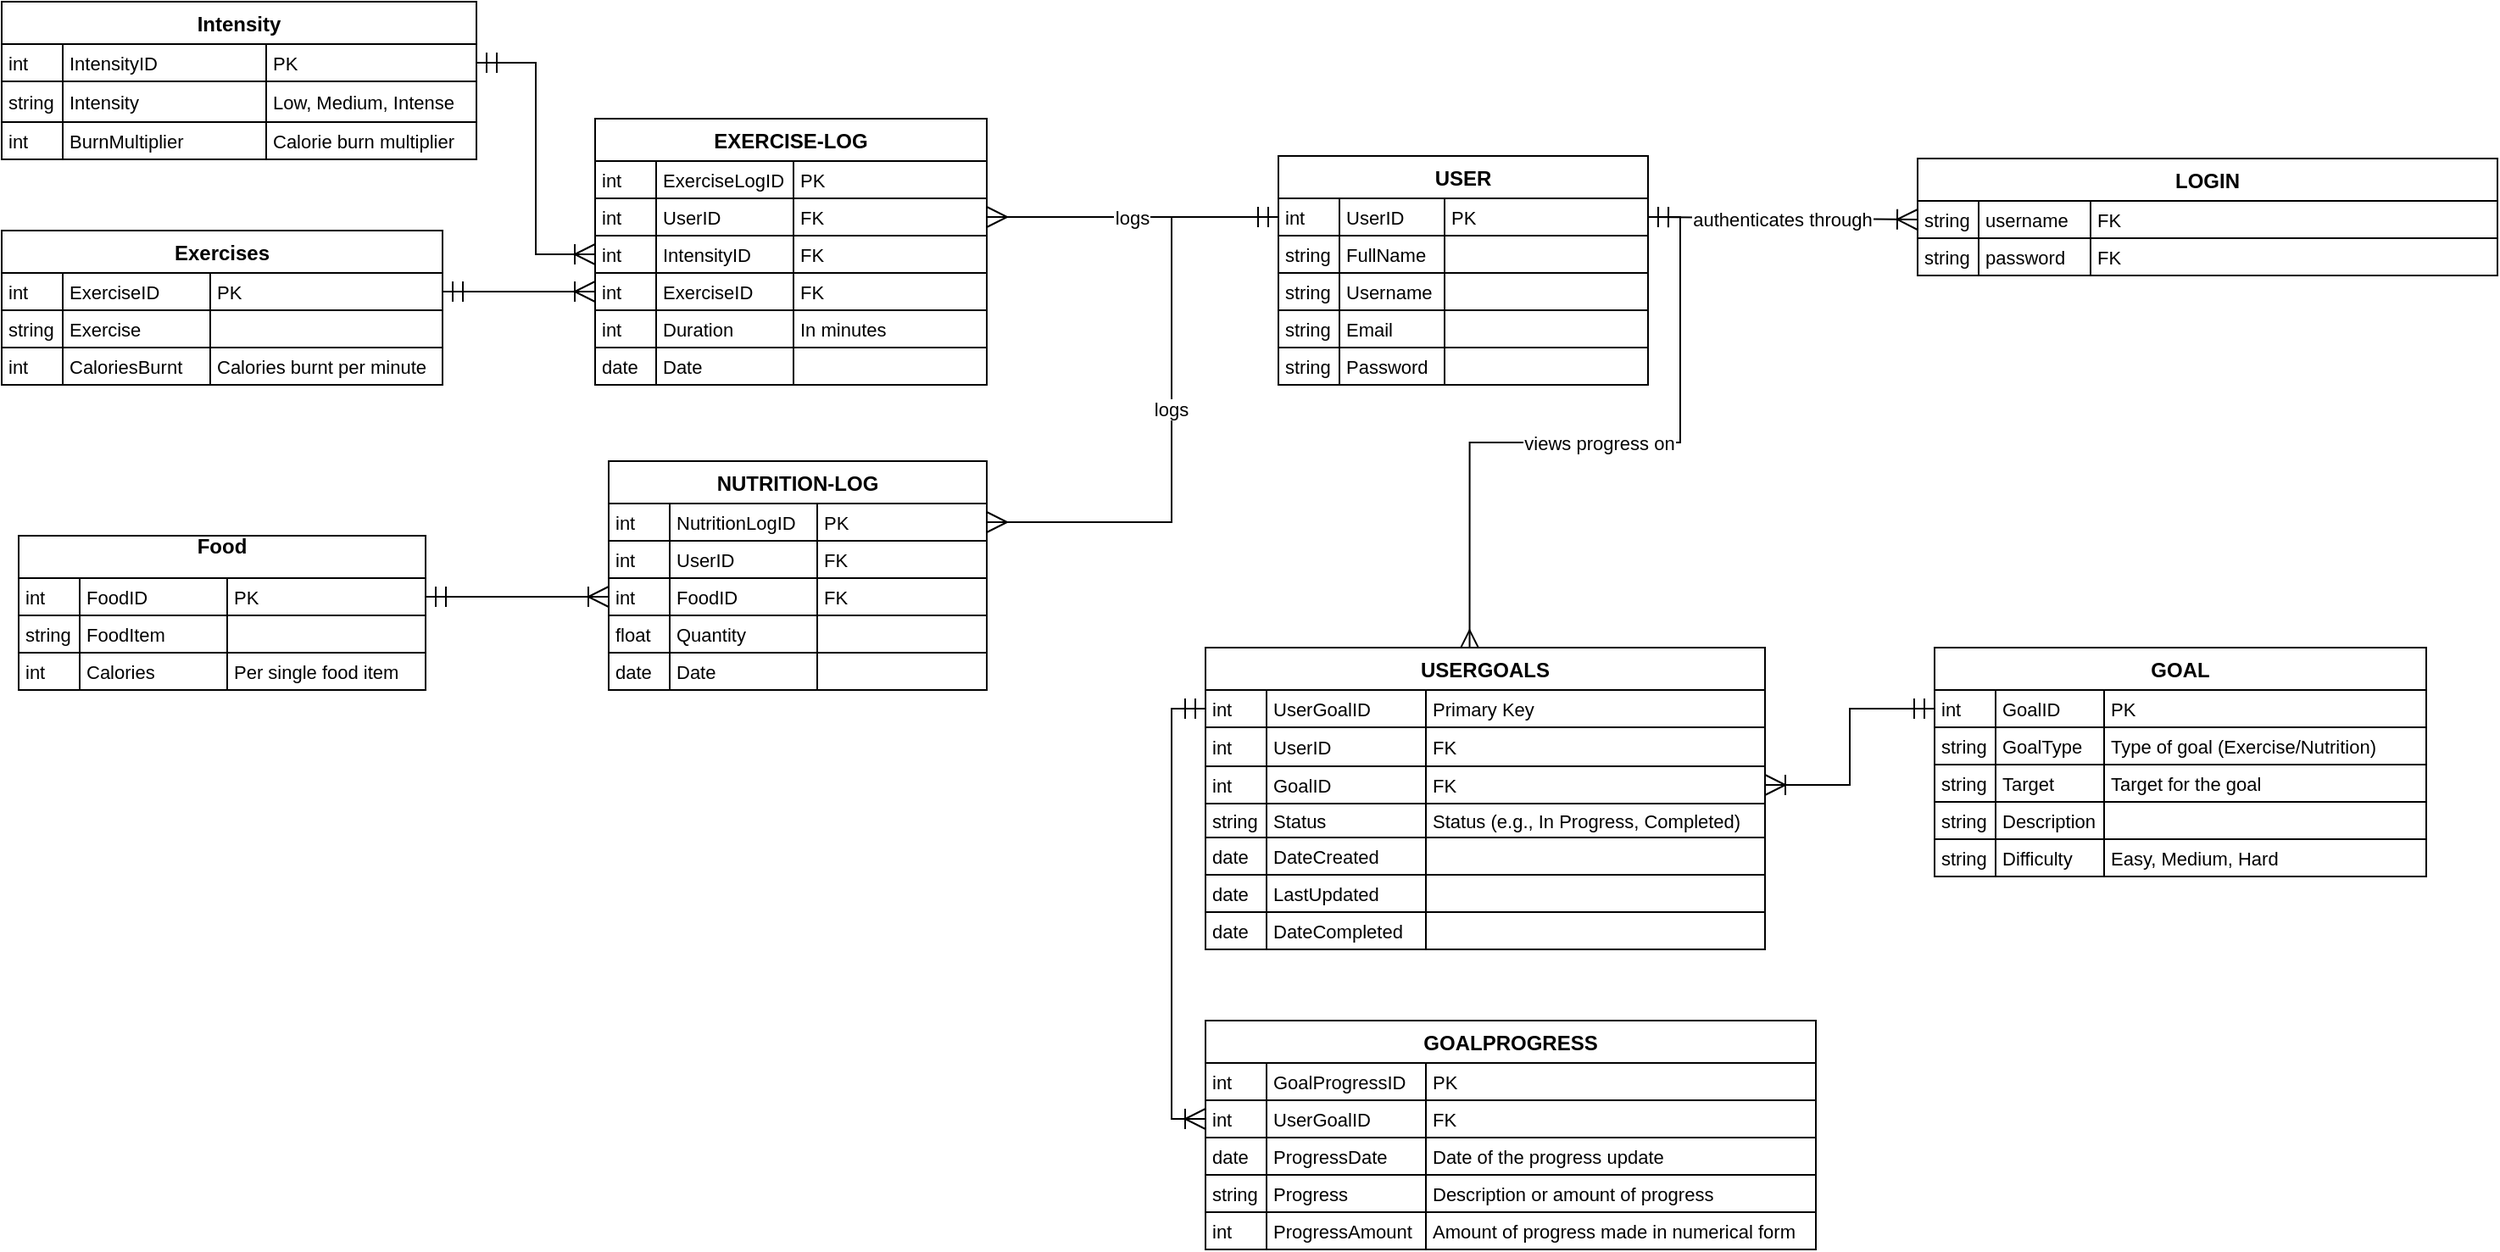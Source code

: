 <mxfile version="23.1.1" type="device">
  <diagram id="R2lEEEUBdFMjLlhIrx00" name="Page-1">
    <mxGraphModel dx="1195" dy="622" grid="1" gridSize="10" guides="1" tooltips="1" connect="1" arrows="1" fold="1" page="1" pageScale="1.1" pageWidth="850" pageHeight="1100" math="0" shadow="0" extFonts="Permanent Marker^https://fonts.googleapis.com/css?family=Permanent+Marker">
      <root>
        <mxCell id="0" />
        <mxCell id="1" parent="0" />
        <mxCell id="DFiNrINudKd2fo3YDIdL-96" value="USER" style="shape=table;startSize=25;container=1;collapsible=0;childLayout=tableLayout;fixedRows=1;rowLines=1;fontStyle=1;align=center;resizeLast=1;" vertex="1" parent="1">
          <mxGeometry x="803" y="840" width="218" height="135" as="geometry" />
        </mxCell>
        <mxCell id="DFiNrINudKd2fo3YDIdL-97" style="shape=tableRow;horizontal=0;startSize=0;swimlaneHead=0;swimlaneBody=0;fillColor=none;collapsible=0;dropTarget=0;points=[[0,0.5],[1,0.5]];portConstraint=eastwest;top=0;left=0;right=0;bottom=0;" vertex="1" parent="DFiNrINudKd2fo3YDIdL-96">
          <mxGeometry y="25" width="218" height="22" as="geometry" />
        </mxCell>
        <mxCell id="DFiNrINudKd2fo3YDIdL-98" value="int" style="shape=partialRectangle;connectable=0;fillColor=none;top=0;left=0;bottom=0;right=0;align=left;spacingLeft=2;overflow=hidden;fontSize=11;" vertex="1" parent="DFiNrINudKd2fo3YDIdL-97">
          <mxGeometry width="36" height="22" as="geometry">
            <mxRectangle width="36" height="22" as="alternateBounds" />
          </mxGeometry>
        </mxCell>
        <mxCell id="DFiNrINudKd2fo3YDIdL-99" value="UserID" style="shape=partialRectangle;connectable=0;fillColor=none;top=0;left=0;bottom=0;right=0;align=left;spacingLeft=2;overflow=hidden;fontSize=11;" vertex="1" parent="DFiNrINudKd2fo3YDIdL-97">
          <mxGeometry x="36" width="62" height="22" as="geometry">
            <mxRectangle width="62" height="22" as="alternateBounds" />
          </mxGeometry>
        </mxCell>
        <mxCell id="DFiNrINudKd2fo3YDIdL-100" value="PK" style="shape=partialRectangle;connectable=0;fillColor=none;top=0;left=0;bottom=0;right=0;align=left;spacingLeft=2;overflow=hidden;fontSize=11;" vertex="1" parent="DFiNrINudKd2fo3YDIdL-97">
          <mxGeometry x="98" width="120" height="22" as="geometry">
            <mxRectangle width="120" height="22" as="alternateBounds" />
          </mxGeometry>
        </mxCell>
        <mxCell id="DFiNrINudKd2fo3YDIdL-101" style="shape=tableRow;horizontal=0;startSize=0;swimlaneHead=0;swimlaneBody=0;fillColor=none;collapsible=0;dropTarget=0;points=[[0,0.5],[1,0.5]];portConstraint=eastwest;top=0;left=0;right=0;bottom=0;" vertex="1" parent="DFiNrINudKd2fo3YDIdL-96">
          <mxGeometry y="47" width="218" height="22" as="geometry" />
        </mxCell>
        <mxCell id="DFiNrINudKd2fo3YDIdL-102" value="string" style="shape=partialRectangle;connectable=0;fillColor=none;top=0;left=0;bottom=0;right=0;align=left;spacingLeft=2;overflow=hidden;fontSize=11;" vertex="1" parent="DFiNrINudKd2fo3YDIdL-101">
          <mxGeometry width="36" height="22" as="geometry">
            <mxRectangle width="36" height="22" as="alternateBounds" />
          </mxGeometry>
        </mxCell>
        <mxCell id="DFiNrINudKd2fo3YDIdL-103" value="FullName" style="shape=partialRectangle;connectable=0;fillColor=none;top=0;left=0;bottom=0;right=0;align=left;spacingLeft=2;overflow=hidden;fontSize=11;" vertex="1" parent="DFiNrINudKd2fo3YDIdL-101">
          <mxGeometry x="36" width="62" height="22" as="geometry">
            <mxRectangle width="62" height="22" as="alternateBounds" />
          </mxGeometry>
        </mxCell>
        <mxCell id="DFiNrINudKd2fo3YDIdL-104" value="" style="shape=partialRectangle;connectable=0;fillColor=none;top=0;left=0;bottom=0;right=0;align=left;spacingLeft=2;overflow=hidden;fontSize=11;" vertex="1" parent="DFiNrINudKd2fo3YDIdL-101">
          <mxGeometry x="98" width="120" height="22" as="geometry">
            <mxRectangle width="120" height="22" as="alternateBounds" />
          </mxGeometry>
        </mxCell>
        <mxCell id="DFiNrINudKd2fo3YDIdL-105" style="shape=tableRow;horizontal=0;startSize=0;swimlaneHead=0;swimlaneBody=0;fillColor=none;collapsible=0;dropTarget=0;points=[[0,0.5],[1,0.5]];portConstraint=eastwest;top=0;left=0;right=0;bottom=0;" vertex="1" parent="DFiNrINudKd2fo3YDIdL-96">
          <mxGeometry y="69" width="218" height="22" as="geometry" />
        </mxCell>
        <mxCell id="DFiNrINudKd2fo3YDIdL-106" value="string" style="shape=partialRectangle;connectable=0;fillColor=none;top=0;left=0;bottom=0;right=0;align=left;spacingLeft=2;overflow=hidden;fontSize=11;" vertex="1" parent="DFiNrINudKd2fo3YDIdL-105">
          <mxGeometry width="36" height="22" as="geometry">
            <mxRectangle width="36" height="22" as="alternateBounds" />
          </mxGeometry>
        </mxCell>
        <mxCell id="DFiNrINudKd2fo3YDIdL-107" value="Username" style="shape=partialRectangle;connectable=0;fillColor=none;top=0;left=0;bottom=0;right=0;align=left;spacingLeft=2;overflow=hidden;fontSize=11;" vertex="1" parent="DFiNrINudKd2fo3YDIdL-105">
          <mxGeometry x="36" width="62" height="22" as="geometry">
            <mxRectangle width="62" height="22" as="alternateBounds" />
          </mxGeometry>
        </mxCell>
        <mxCell id="DFiNrINudKd2fo3YDIdL-108" value="" style="shape=partialRectangle;connectable=0;fillColor=none;top=0;left=0;bottom=0;right=0;align=left;spacingLeft=2;overflow=hidden;fontSize=11;" vertex="1" parent="DFiNrINudKd2fo3YDIdL-105">
          <mxGeometry x="98" width="120" height="22" as="geometry">
            <mxRectangle width="120" height="22" as="alternateBounds" />
          </mxGeometry>
        </mxCell>
        <mxCell id="DFiNrINudKd2fo3YDIdL-109" style="shape=tableRow;horizontal=0;startSize=0;swimlaneHead=0;swimlaneBody=0;fillColor=none;collapsible=0;dropTarget=0;points=[[0,0.5],[1,0.5]];portConstraint=eastwest;top=0;left=0;right=0;bottom=0;" vertex="1" parent="DFiNrINudKd2fo3YDIdL-96">
          <mxGeometry y="91" width="218" height="22" as="geometry" />
        </mxCell>
        <mxCell id="DFiNrINudKd2fo3YDIdL-110" value="string" style="shape=partialRectangle;connectable=0;fillColor=none;top=0;left=0;bottom=0;right=0;align=left;spacingLeft=2;overflow=hidden;fontSize=11;" vertex="1" parent="DFiNrINudKd2fo3YDIdL-109">
          <mxGeometry width="36" height="22" as="geometry">
            <mxRectangle width="36" height="22" as="alternateBounds" />
          </mxGeometry>
        </mxCell>
        <mxCell id="DFiNrINudKd2fo3YDIdL-111" value="Email" style="shape=partialRectangle;connectable=0;fillColor=none;top=0;left=0;bottom=0;right=0;align=left;spacingLeft=2;overflow=hidden;fontSize=11;" vertex="1" parent="DFiNrINudKd2fo3YDIdL-109">
          <mxGeometry x="36" width="62" height="22" as="geometry">
            <mxRectangle width="62" height="22" as="alternateBounds" />
          </mxGeometry>
        </mxCell>
        <mxCell id="DFiNrINudKd2fo3YDIdL-112" value="" style="shape=partialRectangle;connectable=0;fillColor=none;top=0;left=0;bottom=0;right=0;align=left;spacingLeft=2;overflow=hidden;fontSize=11;" vertex="1" parent="DFiNrINudKd2fo3YDIdL-109">
          <mxGeometry x="98" width="120" height="22" as="geometry">
            <mxRectangle width="120" height="22" as="alternateBounds" />
          </mxGeometry>
        </mxCell>
        <mxCell id="DFiNrINudKd2fo3YDIdL-113" style="shape=tableRow;horizontal=0;startSize=0;swimlaneHead=0;swimlaneBody=0;fillColor=none;collapsible=0;dropTarget=0;points=[[0,0.5],[1,0.5]];portConstraint=eastwest;top=0;left=0;right=0;bottom=0;" vertex="1" parent="DFiNrINudKd2fo3YDIdL-96">
          <mxGeometry y="113" width="218" height="22" as="geometry" />
        </mxCell>
        <mxCell id="DFiNrINudKd2fo3YDIdL-114" value="string" style="shape=partialRectangle;connectable=0;fillColor=none;top=0;left=0;bottom=0;right=0;align=left;spacingLeft=2;overflow=hidden;fontSize=11;" vertex="1" parent="DFiNrINudKd2fo3YDIdL-113">
          <mxGeometry width="36" height="22" as="geometry">
            <mxRectangle width="36" height="22" as="alternateBounds" />
          </mxGeometry>
        </mxCell>
        <mxCell id="DFiNrINudKd2fo3YDIdL-115" value="Password" style="shape=partialRectangle;connectable=0;fillColor=none;top=0;left=0;bottom=0;right=0;align=left;spacingLeft=2;overflow=hidden;fontSize=11;" vertex="1" parent="DFiNrINudKd2fo3YDIdL-113">
          <mxGeometry x="36" width="62" height="22" as="geometry">
            <mxRectangle width="62" height="22" as="alternateBounds" />
          </mxGeometry>
        </mxCell>
        <mxCell id="DFiNrINudKd2fo3YDIdL-116" value="" style="shape=partialRectangle;connectable=0;fillColor=none;top=0;left=0;bottom=0;right=0;align=left;spacingLeft=2;overflow=hidden;fontSize=11;" vertex="1" parent="DFiNrINudKd2fo3YDIdL-113">
          <mxGeometry x="98" width="120" height="22" as="geometry">
            <mxRectangle width="120" height="22" as="alternateBounds" />
          </mxGeometry>
        </mxCell>
        <mxCell id="DFiNrINudKd2fo3YDIdL-117" value="EXERCISE-LOG" style="shape=table;startSize=25;container=1;collapsible=0;childLayout=tableLayout;fixedRows=1;rowLines=1;fontStyle=1;align=center;resizeLast=1;" vertex="1" parent="1">
          <mxGeometry x="400" y="818" width="231" height="157" as="geometry" />
        </mxCell>
        <mxCell id="DFiNrINudKd2fo3YDIdL-118" style="shape=tableRow;horizontal=0;startSize=0;swimlaneHead=0;swimlaneBody=0;fillColor=none;collapsible=0;dropTarget=0;points=[[0,0.5],[1,0.5]];portConstraint=eastwest;top=0;left=0;right=0;bottom=0;" vertex="1" parent="DFiNrINudKd2fo3YDIdL-117">
          <mxGeometry y="25" width="231" height="22" as="geometry" />
        </mxCell>
        <mxCell id="DFiNrINudKd2fo3YDIdL-119" value="int" style="shape=partialRectangle;connectable=0;fillColor=none;top=0;left=0;bottom=0;right=0;align=left;spacingLeft=2;overflow=hidden;fontSize=11;" vertex="1" parent="DFiNrINudKd2fo3YDIdL-118">
          <mxGeometry width="36" height="22" as="geometry">
            <mxRectangle width="36" height="22" as="alternateBounds" />
          </mxGeometry>
        </mxCell>
        <mxCell id="DFiNrINudKd2fo3YDIdL-120" value="ExerciseLogID" style="shape=partialRectangle;connectable=0;fillColor=none;top=0;left=0;bottom=0;right=0;align=left;spacingLeft=2;overflow=hidden;fontSize=11;" vertex="1" parent="DFiNrINudKd2fo3YDIdL-118">
          <mxGeometry x="36" width="81" height="22" as="geometry">
            <mxRectangle width="81" height="22" as="alternateBounds" />
          </mxGeometry>
        </mxCell>
        <mxCell id="DFiNrINudKd2fo3YDIdL-121" value="PK" style="shape=partialRectangle;connectable=0;fillColor=none;top=0;left=0;bottom=0;right=0;align=left;spacingLeft=2;overflow=hidden;fontSize=11;" vertex="1" parent="DFiNrINudKd2fo3YDIdL-118">
          <mxGeometry x="117" width="114" height="22" as="geometry">
            <mxRectangle width="114" height="22" as="alternateBounds" />
          </mxGeometry>
        </mxCell>
        <mxCell id="DFiNrINudKd2fo3YDIdL-122" style="shape=tableRow;horizontal=0;startSize=0;swimlaneHead=0;swimlaneBody=0;fillColor=none;collapsible=0;dropTarget=0;points=[[0,0.5],[1,0.5]];portConstraint=eastwest;top=0;left=0;right=0;bottom=0;" vertex="1" parent="DFiNrINudKd2fo3YDIdL-117">
          <mxGeometry y="47" width="231" height="22" as="geometry" />
        </mxCell>
        <mxCell id="DFiNrINudKd2fo3YDIdL-123" value="int" style="shape=partialRectangle;connectable=0;fillColor=none;top=0;left=0;bottom=0;right=0;align=left;spacingLeft=2;overflow=hidden;fontSize=11;" vertex="1" parent="DFiNrINudKd2fo3YDIdL-122">
          <mxGeometry width="36" height="22" as="geometry">
            <mxRectangle width="36" height="22" as="alternateBounds" />
          </mxGeometry>
        </mxCell>
        <mxCell id="DFiNrINudKd2fo3YDIdL-124" value="UserID" style="shape=partialRectangle;connectable=0;fillColor=none;top=0;left=0;bottom=0;right=0;align=left;spacingLeft=2;overflow=hidden;fontSize=11;" vertex="1" parent="DFiNrINudKd2fo3YDIdL-122">
          <mxGeometry x="36" width="81" height="22" as="geometry">
            <mxRectangle width="81" height="22" as="alternateBounds" />
          </mxGeometry>
        </mxCell>
        <mxCell id="DFiNrINudKd2fo3YDIdL-125" value="FK" style="shape=partialRectangle;connectable=0;fillColor=none;top=0;left=0;bottom=0;right=0;align=left;spacingLeft=2;overflow=hidden;fontSize=11;" vertex="1" parent="DFiNrINudKd2fo3YDIdL-122">
          <mxGeometry x="117" width="114" height="22" as="geometry">
            <mxRectangle width="114" height="22" as="alternateBounds" />
          </mxGeometry>
        </mxCell>
        <mxCell id="DFiNrINudKd2fo3YDIdL-134" style="shape=tableRow;horizontal=0;startSize=0;swimlaneHead=0;swimlaneBody=0;fillColor=none;collapsible=0;dropTarget=0;points=[[0,0.5],[1,0.5]];portConstraint=eastwest;top=0;left=0;right=0;bottom=0;" vertex="1" parent="DFiNrINudKd2fo3YDIdL-117">
          <mxGeometry y="69" width="231" height="22" as="geometry" />
        </mxCell>
        <mxCell id="DFiNrINudKd2fo3YDIdL-135" value="int" style="shape=partialRectangle;connectable=0;fillColor=none;top=0;left=0;bottom=0;right=0;align=left;spacingLeft=2;overflow=hidden;fontSize=11;" vertex="1" parent="DFiNrINudKd2fo3YDIdL-134">
          <mxGeometry width="36" height="22" as="geometry">
            <mxRectangle width="36" height="22" as="alternateBounds" />
          </mxGeometry>
        </mxCell>
        <mxCell id="DFiNrINudKd2fo3YDIdL-136" value="IntensityID" style="shape=partialRectangle;connectable=0;fillColor=none;top=0;left=0;bottom=0;right=0;align=left;spacingLeft=2;overflow=hidden;fontSize=11;" vertex="1" parent="DFiNrINudKd2fo3YDIdL-134">
          <mxGeometry x="36" width="81" height="22" as="geometry">
            <mxRectangle width="81" height="22" as="alternateBounds" />
          </mxGeometry>
        </mxCell>
        <mxCell id="DFiNrINudKd2fo3YDIdL-137" value="FK" style="shape=partialRectangle;connectable=0;fillColor=none;top=0;left=0;bottom=0;right=0;align=left;spacingLeft=2;overflow=hidden;fontSize=11;" vertex="1" parent="DFiNrINudKd2fo3YDIdL-134">
          <mxGeometry x="117" width="114" height="22" as="geometry">
            <mxRectangle width="114" height="22" as="alternateBounds" />
          </mxGeometry>
        </mxCell>
        <mxCell id="DFiNrINudKd2fo3YDIdL-126" style="shape=tableRow;horizontal=0;startSize=0;swimlaneHead=0;swimlaneBody=0;fillColor=none;collapsible=0;dropTarget=0;points=[[0,0.5],[1,0.5]];portConstraint=eastwest;top=0;left=0;right=0;bottom=0;" vertex="1" parent="DFiNrINudKd2fo3YDIdL-117">
          <mxGeometry y="91" width="231" height="22" as="geometry" />
        </mxCell>
        <mxCell id="DFiNrINudKd2fo3YDIdL-127" value="int" style="shape=partialRectangle;connectable=0;fillColor=none;top=0;left=0;bottom=0;right=0;align=left;spacingLeft=2;overflow=hidden;fontSize=11;" vertex="1" parent="DFiNrINudKd2fo3YDIdL-126">
          <mxGeometry width="36" height="22" as="geometry">
            <mxRectangle width="36" height="22" as="alternateBounds" />
          </mxGeometry>
        </mxCell>
        <mxCell id="DFiNrINudKd2fo3YDIdL-128" value="ExerciseID" style="shape=partialRectangle;connectable=0;fillColor=none;top=0;left=0;bottom=0;right=0;align=left;spacingLeft=2;overflow=hidden;fontSize=11;" vertex="1" parent="DFiNrINudKd2fo3YDIdL-126">
          <mxGeometry x="36" width="81" height="22" as="geometry">
            <mxRectangle width="81" height="22" as="alternateBounds" />
          </mxGeometry>
        </mxCell>
        <mxCell id="DFiNrINudKd2fo3YDIdL-129" value="FK" style="shape=partialRectangle;connectable=0;fillColor=none;top=0;left=0;bottom=0;right=0;align=left;spacingLeft=2;overflow=hidden;fontSize=11;" vertex="1" parent="DFiNrINudKd2fo3YDIdL-126">
          <mxGeometry x="117" width="114" height="22" as="geometry">
            <mxRectangle width="114" height="22" as="alternateBounds" />
          </mxGeometry>
        </mxCell>
        <mxCell id="DFiNrINudKd2fo3YDIdL-130" style="shape=tableRow;horizontal=0;startSize=0;swimlaneHead=0;swimlaneBody=0;fillColor=none;collapsible=0;dropTarget=0;points=[[0,0.5],[1,0.5]];portConstraint=eastwest;top=0;left=0;right=0;bottom=0;" vertex="1" parent="DFiNrINudKd2fo3YDIdL-117">
          <mxGeometry y="113" width="231" height="22" as="geometry" />
        </mxCell>
        <mxCell id="DFiNrINudKd2fo3YDIdL-131" value="int" style="shape=partialRectangle;connectable=0;fillColor=none;top=0;left=0;bottom=0;right=0;align=left;spacingLeft=2;overflow=hidden;fontSize=11;" vertex="1" parent="DFiNrINudKd2fo3YDIdL-130">
          <mxGeometry width="36" height="22" as="geometry">
            <mxRectangle width="36" height="22" as="alternateBounds" />
          </mxGeometry>
        </mxCell>
        <mxCell id="DFiNrINudKd2fo3YDIdL-132" value="Duration" style="shape=partialRectangle;connectable=0;fillColor=none;top=0;left=0;bottom=0;right=0;align=left;spacingLeft=2;overflow=hidden;fontSize=11;" vertex="1" parent="DFiNrINudKd2fo3YDIdL-130">
          <mxGeometry x="36" width="81" height="22" as="geometry">
            <mxRectangle width="81" height="22" as="alternateBounds" />
          </mxGeometry>
        </mxCell>
        <mxCell id="DFiNrINudKd2fo3YDIdL-133" value="In minutes" style="shape=partialRectangle;connectable=0;fillColor=none;top=0;left=0;bottom=0;right=0;align=left;spacingLeft=2;overflow=hidden;fontSize=11;" vertex="1" parent="DFiNrINudKd2fo3YDIdL-130">
          <mxGeometry x="117" width="114" height="22" as="geometry">
            <mxRectangle width="114" height="22" as="alternateBounds" />
          </mxGeometry>
        </mxCell>
        <mxCell id="DFiNrINudKd2fo3YDIdL-138" style="shape=tableRow;horizontal=0;startSize=0;swimlaneHead=0;swimlaneBody=0;fillColor=none;collapsible=0;dropTarget=0;points=[[0,0.5],[1,0.5]];portConstraint=eastwest;top=0;left=0;right=0;bottom=0;" vertex="1" parent="DFiNrINudKd2fo3YDIdL-117">
          <mxGeometry y="135" width="231" height="22" as="geometry" />
        </mxCell>
        <mxCell id="DFiNrINudKd2fo3YDIdL-139" value="date" style="shape=partialRectangle;connectable=0;fillColor=none;top=0;left=0;bottom=0;right=0;align=left;spacingLeft=2;overflow=hidden;fontSize=11;" vertex="1" parent="DFiNrINudKd2fo3YDIdL-138">
          <mxGeometry width="36" height="22" as="geometry">
            <mxRectangle width="36" height="22" as="alternateBounds" />
          </mxGeometry>
        </mxCell>
        <mxCell id="DFiNrINudKd2fo3YDIdL-140" value="Date" style="shape=partialRectangle;connectable=0;fillColor=none;top=0;left=0;bottom=0;right=0;align=left;spacingLeft=2;overflow=hidden;fontSize=11;" vertex="1" parent="DFiNrINudKd2fo3YDIdL-138">
          <mxGeometry x="36" width="81" height="22" as="geometry">
            <mxRectangle width="81" height="22" as="alternateBounds" />
          </mxGeometry>
        </mxCell>
        <mxCell id="DFiNrINudKd2fo3YDIdL-141" value="" style="shape=partialRectangle;connectable=0;fillColor=none;top=0;left=0;bottom=0;right=0;align=left;spacingLeft=2;overflow=hidden;fontSize=11;" vertex="1" parent="DFiNrINudKd2fo3YDIdL-138">
          <mxGeometry x="117" width="114" height="22" as="geometry">
            <mxRectangle width="114" height="22" as="alternateBounds" />
          </mxGeometry>
        </mxCell>
        <mxCell id="DFiNrINudKd2fo3YDIdL-142" value="NUTRITION-LOG" style="shape=table;startSize=25;container=1;collapsible=0;childLayout=tableLayout;fixedRows=1;rowLines=1;fontStyle=1;align=center;resizeLast=1;" vertex="1" parent="1">
          <mxGeometry x="408" y="1020" width="223" height="135" as="geometry" />
        </mxCell>
        <mxCell id="DFiNrINudKd2fo3YDIdL-143" style="shape=tableRow;horizontal=0;startSize=0;swimlaneHead=0;swimlaneBody=0;fillColor=none;collapsible=0;dropTarget=0;points=[[0,0.5],[1,0.5]];portConstraint=eastwest;top=0;left=0;right=0;bottom=0;" vertex="1" parent="DFiNrINudKd2fo3YDIdL-142">
          <mxGeometry y="25" width="223" height="22" as="geometry" />
        </mxCell>
        <mxCell id="DFiNrINudKd2fo3YDIdL-144" value="int" style="shape=partialRectangle;connectable=0;fillColor=none;top=0;left=0;bottom=0;right=0;align=left;spacingLeft=2;overflow=hidden;fontSize=11;" vertex="1" parent="DFiNrINudKd2fo3YDIdL-143">
          <mxGeometry width="36" height="22" as="geometry">
            <mxRectangle width="36" height="22" as="alternateBounds" />
          </mxGeometry>
        </mxCell>
        <mxCell id="DFiNrINudKd2fo3YDIdL-145" value="NutritionLogID" style="shape=partialRectangle;connectable=0;fillColor=none;top=0;left=0;bottom=0;right=0;align=left;spacingLeft=2;overflow=hidden;fontSize=11;" vertex="1" parent="DFiNrINudKd2fo3YDIdL-143">
          <mxGeometry x="36" width="87" height="22" as="geometry">
            <mxRectangle width="87" height="22" as="alternateBounds" />
          </mxGeometry>
        </mxCell>
        <mxCell id="DFiNrINudKd2fo3YDIdL-146" value="PK" style="shape=partialRectangle;connectable=0;fillColor=none;top=0;left=0;bottom=0;right=0;align=left;spacingLeft=2;overflow=hidden;fontSize=11;" vertex="1" parent="DFiNrINudKd2fo3YDIdL-143">
          <mxGeometry x="123" width="100" height="22" as="geometry">
            <mxRectangle width="100" height="22" as="alternateBounds" />
          </mxGeometry>
        </mxCell>
        <mxCell id="DFiNrINudKd2fo3YDIdL-147" style="shape=tableRow;horizontal=0;startSize=0;swimlaneHead=0;swimlaneBody=0;fillColor=none;collapsible=0;dropTarget=0;points=[[0,0.5],[1,0.5]];portConstraint=eastwest;top=0;left=0;right=0;bottom=0;" vertex="1" parent="DFiNrINudKd2fo3YDIdL-142">
          <mxGeometry y="47" width="223" height="22" as="geometry" />
        </mxCell>
        <mxCell id="DFiNrINudKd2fo3YDIdL-148" value="int" style="shape=partialRectangle;connectable=0;fillColor=none;top=0;left=0;bottom=0;right=0;align=left;spacingLeft=2;overflow=hidden;fontSize=11;" vertex="1" parent="DFiNrINudKd2fo3YDIdL-147">
          <mxGeometry width="36" height="22" as="geometry">
            <mxRectangle width="36" height="22" as="alternateBounds" />
          </mxGeometry>
        </mxCell>
        <mxCell id="DFiNrINudKd2fo3YDIdL-149" value="UserID" style="shape=partialRectangle;connectable=0;fillColor=none;top=0;left=0;bottom=0;right=0;align=left;spacingLeft=2;overflow=hidden;fontSize=11;" vertex="1" parent="DFiNrINudKd2fo3YDIdL-147">
          <mxGeometry x="36" width="87" height="22" as="geometry">
            <mxRectangle width="87" height="22" as="alternateBounds" />
          </mxGeometry>
        </mxCell>
        <mxCell id="DFiNrINudKd2fo3YDIdL-150" value="FK" style="shape=partialRectangle;connectable=0;fillColor=none;top=0;left=0;bottom=0;right=0;align=left;spacingLeft=2;overflow=hidden;fontSize=11;" vertex="1" parent="DFiNrINudKd2fo3YDIdL-147">
          <mxGeometry x="123" width="100" height="22" as="geometry">
            <mxRectangle width="100" height="22" as="alternateBounds" />
          </mxGeometry>
        </mxCell>
        <mxCell id="DFiNrINudKd2fo3YDIdL-151" style="shape=tableRow;horizontal=0;startSize=0;swimlaneHead=0;swimlaneBody=0;fillColor=none;collapsible=0;dropTarget=0;points=[[0,0.5],[1,0.5]];portConstraint=eastwest;top=0;left=0;right=0;bottom=0;" vertex="1" parent="DFiNrINudKd2fo3YDIdL-142">
          <mxGeometry y="69" width="223" height="22" as="geometry" />
        </mxCell>
        <mxCell id="DFiNrINudKd2fo3YDIdL-152" value="int" style="shape=partialRectangle;connectable=0;fillColor=none;top=0;left=0;bottom=0;right=0;align=left;spacingLeft=2;overflow=hidden;fontSize=11;" vertex="1" parent="DFiNrINudKd2fo3YDIdL-151">
          <mxGeometry width="36" height="22" as="geometry">
            <mxRectangle width="36" height="22" as="alternateBounds" />
          </mxGeometry>
        </mxCell>
        <mxCell id="DFiNrINudKd2fo3YDIdL-153" value="FoodID" style="shape=partialRectangle;connectable=0;fillColor=none;top=0;left=0;bottom=0;right=0;align=left;spacingLeft=2;overflow=hidden;fontSize=11;" vertex="1" parent="DFiNrINudKd2fo3YDIdL-151">
          <mxGeometry x="36" width="87" height="22" as="geometry">
            <mxRectangle width="87" height="22" as="alternateBounds" />
          </mxGeometry>
        </mxCell>
        <mxCell id="DFiNrINudKd2fo3YDIdL-154" value="FK" style="shape=partialRectangle;connectable=0;fillColor=none;top=0;left=0;bottom=0;right=0;align=left;spacingLeft=2;overflow=hidden;fontSize=11;" vertex="1" parent="DFiNrINudKd2fo3YDIdL-151">
          <mxGeometry x="123" width="100" height="22" as="geometry">
            <mxRectangle width="100" height="22" as="alternateBounds" />
          </mxGeometry>
        </mxCell>
        <mxCell id="DFiNrINudKd2fo3YDIdL-155" style="shape=tableRow;horizontal=0;startSize=0;swimlaneHead=0;swimlaneBody=0;fillColor=none;collapsible=0;dropTarget=0;points=[[0,0.5],[1,0.5]];portConstraint=eastwest;top=0;left=0;right=0;bottom=0;" vertex="1" parent="DFiNrINudKd2fo3YDIdL-142">
          <mxGeometry y="91" width="223" height="22" as="geometry" />
        </mxCell>
        <mxCell id="DFiNrINudKd2fo3YDIdL-156" value="float" style="shape=partialRectangle;connectable=0;fillColor=none;top=0;left=0;bottom=0;right=0;align=left;spacingLeft=2;overflow=hidden;fontSize=11;" vertex="1" parent="DFiNrINudKd2fo3YDIdL-155">
          <mxGeometry width="36" height="22" as="geometry">
            <mxRectangle width="36" height="22" as="alternateBounds" />
          </mxGeometry>
        </mxCell>
        <mxCell id="DFiNrINudKd2fo3YDIdL-157" value="Quantity" style="shape=partialRectangle;connectable=0;fillColor=none;top=0;left=0;bottom=0;right=0;align=left;spacingLeft=2;overflow=hidden;fontSize=11;" vertex="1" parent="DFiNrINudKd2fo3YDIdL-155">
          <mxGeometry x="36" width="87" height="22" as="geometry">
            <mxRectangle width="87" height="22" as="alternateBounds" />
          </mxGeometry>
        </mxCell>
        <mxCell id="DFiNrINudKd2fo3YDIdL-158" value="" style="shape=partialRectangle;connectable=0;fillColor=none;top=0;left=0;bottom=0;right=0;align=left;spacingLeft=2;overflow=hidden;fontSize=11;" vertex="1" parent="DFiNrINudKd2fo3YDIdL-155">
          <mxGeometry x="123" width="100" height="22" as="geometry">
            <mxRectangle width="100" height="22" as="alternateBounds" />
          </mxGeometry>
        </mxCell>
        <mxCell id="DFiNrINudKd2fo3YDIdL-163" style="shape=tableRow;horizontal=0;startSize=0;swimlaneHead=0;swimlaneBody=0;fillColor=none;collapsible=0;dropTarget=0;points=[[0,0.5],[1,0.5]];portConstraint=eastwest;top=0;left=0;right=0;bottom=0;" vertex="1" parent="DFiNrINudKd2fo3YDIdL-142">
          <mxGeometry y="113" width="223" height="22" as="geometry" />
        </mxCell>
        <mxCell id="DFiNrINudKd2fo3YDIdL-164" value="date" style="shape=partialRectangle;connectable=0;fillColor=none;top=0;left=0;bottom=0;right=0;align=left;spacingLeft=2;overflow=hidden;fontSize=11;" vertex="1" parent="DFiNrINudKd2fo3YDIdL-163">
          <mxGeometry width="36" height="22" as="geometry">
            <mxRectangle width="36" height="22" as="alternateBounds" />
          </mxGeometry>
        </mxCell>
        <mxCell id="DFiNrINudKd2fo3YDIdL-165" value="Date" style="shape=partialRectangle;connectable=0;fillColor=none;top=0;left=0;bottom=0;right=0;align=left;spacingLeft=2;overflow=hidden;fontSize=11;" vertex="1" parent="DFiNrINudKd2fo3YDIdL-163">
          <mxGeometry x="36" width="87" height="22" as="geometry">
            <mxRectangle width="87" height="22" as="alternateBounds" />
          </mxGeometry>
        </mxCell>
        <mxCell id="DFiNrINudKd2fo3YDIdL-166" value="" style="shape=partialRectangle;connectable=0;fillColor=none;top=0;left=0;bottom=0;right=0;align=left;spacingLeft=2;overflow=hidden;fontSize=11;" vertex="1" parent="DFiNrINudKd2fo3YDIdL-163">
          <mxGeometry x="123" width="100" height="22" as="geometry">
            <mxRectangle width="100" height="22" as="alternateBounds" />
          </mxGeometry>
        </mxCell>
        <mxCell id="DFiNrINudKd2fo3YDIdL-167" value="GOAL" style="shape=table;startSize=25;container=1;collapsible=0;childLayout=tableLayout;fixedRows=1;rowLines=1;fontStyle=1;align=center;resizeLast=1;" vertex="1" parent="1">
          <mxGeometry x="1190" y="1130" width="290" height="135" as="geometry" />
        </mxCell>
        <mxCell id="DFiNrINudKd2fo3YDIdL-168" style="shape=tableRow;horizontal=0;startSize=0;swimlaneHead=0;swimlaneBody=0;fillColor=none;collapsible=0;dropTarget=0;points=[[0,0.5],[1,0.5]];portConstraint=eastwest;top=0;left=0;right=0;bottom=0;" vertex="1" parent="DFiNrINudKd2fo3YDIdL-167">
          <mxGeometry y="25" width="290" height="22" as="geometry" />
        </mxCell>
        <mxCell id="DFiNrINudKd2fo3YDIdL-169" value="int" style="shape=partialRectangle;connectable=0;fillColor=none;top=0;left=0;bottom=0;right=0;align=left;spacingLeft=2;overflow=hidden;fontSize=11;" vertex="1" parent="DFiNrINudKd2fo3YDIdL-168">
          <mxGeometry width="36" height="22" as="geometry">
            <mxRectangle width="36" height="22" as="alternateBounds" />
          </mxGeometry>
        </mxCell>
        <mxCell id="DFiNrINudKd2fo3YDIdL-170" value="GoalID" style="shape=partialRectangle;connectable=0;fillColor=none;top=0;left=0;bottom=0;right=0;align=left;spacingLeft=2;overflow=hidden;fontSize=11;" vertex="1" parent="DFiNrINudKd2fo3YDIdL-168">
          <mxGeometry x="36" width="64" height="22" as="geometry">
            <mxRectangle width="64" height="22" as="alternateBounds" />
          </mxGeometry>
        </mxCell>
        <mxCell id="DFiNrINudKd2fo3YDIdL-171" value="PK" style="shape=partialRectangle;connectable=0;fillColor=none;top=0;left=0;bottom=0;right=0;align=left;spacingLeft=2;overflow=hidden;fontSize=11;" vertex="1" parent="DFiNrINudKd2fo3YDIdL-168">
          <mxGeometry x="100" width="190" height="22" as="geometry">
            <mxRectangle width="190" height="22" as="alternateBounds" />
          </mxGeometry>
        </mxCell>
        <mxCell id="DFiNrINudKd2fo3YDIdL-176" style="shape=tableRow;horizontal=0;startSize=0;swimlaneHead=0;swimlaneBody=0;fillColor=none;collapsible=0;dropTarget=0;points=[[0,0.5],[1,0.5]];portConstraint=eastwest;top=0;left=0;right=0;bottom=0;" vertex="1" parent="DFiNrINudKd2fo3YDIdL-167">
          <mxGeometry y="47" width="290" height="22" as="geometry" />
        </mxCell>
        <mxCell id="DFiNrINudKd2fo3YDIdL-177" value="string" style="shape=partialRectangle;connectable=0;fillColor=none;top=0;left=0;bottom=0;right=0;align=left;spacingLeft=2;overflow=hidden;fontSize=11;" vertex="1" parent="DFiNrINudKd2fo3YDIdL-176">
          <mxGeometry width="36" height="22" as="geometry">
            <mxRectangle width="36" height="22" as="alternateBounds" />
          </mxGeometry>
        </mxCell>
        <mxCell id="DFiNrINudKd2fo3YDIdL-178" value="GoalType" style="shape=partialRectangle;connectable=0;fillColor=none;top=0;left=0;bottom=0;right=0;align=left;spacingLeft=2;overflow=hidden;fontSize=11;" vertex="1" parent="DFiNrINudKd2fo3YDIdL-176">
          <mxGeometry x="36" width="64" height="22" as="geometry">
            <mxRectangle width="64" height="22" as="alternateBounds" />
          </mxGeometry>
        </mxCell>
        <mxCell id="DFiNrINudKd2fo3YDIdL-179" value="Type of goal (Exercise/Nutrition)" style="shape=partialRectangle;connectable=0;fillColor=none;top=0;left=0;bottom=0;right=0;align=left;spacingLeft=2;overflow=hidden;fontSize=11;" vertex="1" parent="DFiNrINudKd2fo3YDIdL-176">
          <mxGeometry x="100" width="190" height="22" as="geometry">
            <mxRectangle width="190" height="22" as="alternateBounds" />
          </mxGeometry>
        </mxCell>
        <mxCell id="DFiNrINudKd2fo3YDIdL-180" style="shape=tableRow;horizontal=0;startSize=0;swimlaneHead=0;swimlaneBody=0;fillColor=none;collapsible=0;dropTarget=0;points=[[0,0.5],[1,0.5]];portConstraint=eastwest;top=0;left=0;right=0;bottom=0;" vertex="1" parent="DFiNrINudKd2fo3YDIdL-167">
          <mxGeometry y="69" width="290" height="22" as="geometry" />
        </mxCell>
        <mxCell id="DFiNrINudKd2fo3YDIdL-181" value="string" style="shape=partialRectangle;connectable=0;fillColor=none;top=0;left=0;bottom=0;right=0;align=left;spacingLeft=2;overflow=hidden;fontSize=11;" vertex="1" parent="DFiNrINudKd2fo3YDIdL-180">
          <mxGeometry width="36" height="22" as="geometry">
            <mxRectangle width="36" height="22" as="alternateBounds" />
          </mxGeometry>
        </mxCell>
        <mxCell id="DFiNrINudKd2fo3YDIdL-182" value="Target" style="shape=partialRectangle;connectable=0;fillColor=none;top=0;left=0;bottom=0;right=0;align=left;spacingLeft=2;overflow=hidden;fontSize=11;" vertex="1" parent="DFiNrINudKd2fo3YDIdL-180">
          <mxGeometry x="36" width="64" height="22" as="geometry">
            <mxRectangle width="64" height="22" as="alternateBounds" />
          </mxGeometry>
        </mxCell>
        <mxCell id="DFiNrINudKd2fo3YDIdL-183" value="Target for the goal" style="shape=partialRectangle;connectable=0;fillColor=none;top=0;left=0;bottom=0;right=0;align=left;spacingLeft=2;overflow=hidden;fontSize=11;" vertex="1" parent="DFiNrINudKd2fo3YDIdL-180">
          <mxGeometry x="100" width="190" height="22" as="geometry">
            <mxRectangle width="190" height="22" as="alternateBounds" />
          </mxGeometry>
        </mxCell>
        <mxCell id="DFiNrINudKd2fo3YDIdL-394" style="shape=tableRow;horizontal=0;startSize=0;swimlaneHead=0;swimlaneBody=0;fillColor=none;collapsible=0;dropTarget=0;points=[[0,0.5],[1,0.5]];portConstraint=eastwest;top=0;left=0;right=0;bottom=0;" vertex="1" parent="DFiNrINudKd2fo3YDIdL-167">
          <mxGeometry y="91" width="290" height="22" as="geometry" />
        </mxCell>
        <mxCell id="DFiNrINudKd2fo3YDIdL-395" value="string" style="shape=partialRectangle;connectable=0;fillColor=none;top=0;left=0;bottom=0;right=0;align=left;spacingLeft=2;overflow=hidden;fontSize=11;" vertex="1" parent="DFiNrINudKd2fo3YDIdL-394">
          <mxGeometry width="36" height="22" as="geometry">
            <mxRectangle width="36" height="22" as="alternateBounds" />
          </mxGeometry>
        </mxCell>
        <mxCell id="DFiNrINudKd2fo3YDIdL-396" value="Description" style="shape=partialRectangle;connectable=0;fillColor=none;top=0;left=0;bottom=0;right=0;align=left;spacingLeft=2;overflow=hidden;fontSize=11;" vertex="1" parent="DFiNrINudKd2fo3YDIdL-394">
          <mxGeometry x="36" width="64" height="22" as="geometry">
            <mxRectangle width="64" height="22" as="alternateBounds" />
          </mxGeometry>
        </mxCell>
        <mxCell id="DFiNrINudKd2fo3YDIdL-397" value="" style="shape=partialRectangle;connectable=0;fillColor=none;top=0;left=0;bottom=0;right=0;align=left;spacingLeft=2;overflow=hidden;fontSize=11;" vertex="1" parent="DFiNrINudKd2fo3YDIdL-394">
          <mxGeometry x="100" width="190" height="22" as="geometry">
            <mxRectangle width="190" height="22" as="alternateBounds" />
          </mxGeometry>
        </mxCell>
        <mxCell id="DFiNrINudKd2fo3YDIdL-398" style="shape=tableRow;horizontal=0;startSize=0;swimlaneHead=0;swimlaneBody=0;fillColor=none;collapsible=0;dropTarget=0;points=[[0,0.5],[1,0.5]];portConstraint=eastwest;top=0;left=0;right=0;bottom=0;" vertex="1" parent="DFiNrINudKd2fo3YDIdL-167">
          <mxGeometry y="113" width="290" height="22" as="geometry" />
        </mxCell>
        <mxCell id="DFiNrINudKd2fo3YDIdL-399" value="string" style="shape=partialRectangle;connectable=0;fillColor=none;top=0;left=0;bottom=0;right=0;align=left;spacingLeft=2;overflow=hidden;fontSize=11;" vertex="1" parent="DFiNrINudKd2fo3YDIdL-398">
          <mxGeometry width="36" height="22" as="geometry">
            <mxRectangle width="36" height="22" as="alternateBounds" />
          </mxGeometry>
        </mxCell>
        <mxCell id="DFiNrINudKd2fo3YDIdL-400" value="Difficulty" style="shape=partialRectangle;connectable=0;fillColor=none;top=0;left=0;bottom=0;right=0;align=left;spacingLeft=2;overflow=hidden;fontSize=11;" vertex="1" parent="DFiNrINudKd2fo3YDIdL-398">
          <mxGeometry x="36" width="64" height="22" as="geometry">
            <mxRectangle width="64" height="22" as="alternateBounds" />
          </mxGeometry>
        </mxCell>
        <mxCell id="DFiNrINudKd2fo3YDIdL-401" value="Easy, Medium, Hard" style="shape=partialRectangle;connectable=0;fillColor=none;top=0;left=0;bottom=0;right=0;align=left;spacingLeft=2;overflow=hidden;fontSize=11;" vertex="1" parent="DFiNrINudKd2fo3YDIdL-398">
          <mxGeometry x="100" width="190" height="22" as="geometry">
            <mxRectangle width="190" height="22" as="alternateBounds" />
          </mxGeometry>
        </mxCell>
        <mxCell id="DFiNrINudKd2fo3YDIdL-188" value="LOGIN" style="shape=table;startSize=25;container=1;collapsible=0;childLayout=tableLayout;fixedRows=1;rowLines=1;fontStyle=1;align=center;resizeLast=1;" vertex="1" parent="1">
          <mxGeometry x="1180" y="841.5" width="342" height="69" as="geometry" />
        </mxCell>
        <mxCell id="DFiNrINudKd2fo3YDIdL-189" style="shape=tableRow;horizontal=0;startSize=0;swimlaneHead=0;swimlaneBody=0;fillColor=none;collapsible=0;dropTarget=0;points=[[0,0.5],[1,0.5]];portConstraint=eastwest;top=0;left=0;right=0;bottom=0;" vertex="1" parent="DFiNrINudKd2fo3YDIdL-188">
          <mxGeometry y="25" width="342" height="22" as="geometry" />
        </mxCell>
        <mxCell id="DFiNrINudKd2fo3YDIdL-190" value="string" style="shape=partialRectangle;connectable=0;fillColor=none;top=0;left=0;bottom=0;right=0;align=left;spacingLeft=2;overflow=hidden;fontSize=11;" vertex="1" parent="DFiNrINudKd2fo3YDIdL-189">
          <mxGeometry width="36" height="22" as="geometry">
            <mxRectangle width="36" height="22" as="alternateBounds" />
          </mxGeometry>
        </mxCell>
        <mxCell id="DFiNrINudKd2fo3YDIdL-191" value="username" style="shape=partialRectangle;connectable=0;fillColor=none;top=0;left=0;bottom=0;right=0;align=left;spacingLeft=2;overflow=hidden;fontSize=11;" vertex="1" parent="DFiNrINudKd2fo3YDIdL-189">
          <mxGeometry x="36" width="66" height="22" as="geometry">
            <mxRectangle width="66" height="22" as="alternateBounds" />
          </mxGeometry>
        </mxCell>
        <mxCell id="DFiNrINudKd2fo3YDIdL-192" value="FK" style="shape=partialRectangle;connectable=0;fillColor=none;top=0;left=0;bottom=0;right=0;align=left;spacingLeft=2;overflow=hidden;fontSize=11;" vertex="1" parent="DFiNrINudKd2fo3YDIdL-189">
          <mxGeometry x="102" width="240" height="22" as="geometry">
            <mxRectangle width="240" height="22" as="alternateBounds" />
          </mxGeometry>
        </mxCell>
        <mxCell id="DFiNrINudKd2fo3YDIdL-193" style="shape=tableRow;horizontal=0;startSize=0;swimlaneHead=0;swimlaneBody=0;fillColor=none;collapsible=0;dropTarget=0;points=[[0,0.5],[1,0.5]];portConstraint=eastwest;top=0;left=0;right=0;bottom=0;" vertex="1" parent="DFiNrINudKd2fo3YDIdL-188">
          <mxGeometry y="47" width="342" height="22" as="geometry" />
        </mxCell>
        <mxCell id="DFiNrINudKd2fo3YDIdL-194" value="string" style="shape=partialRectangle;connectable=0;fillColor=none;top=0;left=0;bottom=0;right=0;align=left;spacingLeft=2;overflow=hidden;fontSize=11;" vertex="1" parent="DFiNrINudKd2fo3YDIdL-193">
          <mxGeometry width="36" height="22" as="geometry">
            <mxRectangle width="36" height="22" as="alternateBounds" />
          </mxGeometry>
        </mxCell>
        <mxCell id="DFiNrINudKd2fo3YDIdL-195" value="password" style="shape=partialRectangle;connectable=0;fillColor=none;top=0;left=0;bottom=0;right=0;align=left;spacingLeft=2;overflow=hidden;fontSize=11;" vertex="1" parent="DFiNrINudKd2fo3YDIdL-193">
          <mxGeometry x="36" width="66" height="22" as="geometry">
            <mxRectangle width="66" height="22" as="alternateBounds" />
          </mxGeometry>
        </mxCell>
        <mxCell id="DFiNrINudKd2fo3YDIdL-196" value="FK" style="shape=partialRectangle;connectable=0;fillColor=none;top=0;left=0;bottom=0;right=0;align=left;spacingLeft=2;overflow=hidden;fontSize=11;" vertex="1" parent="DFiNrINudKd2fo3YDIdL-193">
          <mxGeometry x="102" width="240" height="22" as="geometry">
            <mxRectangle width="240" height="22" as="alternateBounds" />
          </mxGeometry>
        </mxCell>
        <mxCell id="DFiNrINudKd2fo3YDIdL-231" value="logs" style="startArrow=ERmandOne;startSize=10;;endArrow=ERmany;endSize=10;;exitX=0;exitY=0.5;entryX=1;entryY=0.5;rounded=0;entryDx=0;entryDy=0;exitDx=0;exitDy=0;" edge="1" parent="1" source="DFiNrINudKd2fo3YDIdL-97" target="DFiNrINudKd2fo3YDIdL-122">
          <mxGeometry relative="1" as="geometry" />
        </mxCell>
        <mxCell id="DFiNrINudKd2fo3YDIdL-232" value="logs" style="startArrow=ERmandOne;startSize=10;;endArrow=ERmany;endSize=10;;exitX=0;exitY=0.5;entryX=1;entryY=0.5;rounded=0;edgeStyle=orthogonalEdgeStyle;exitDx=0;exitDy=0;entryDx=0;entryDy=0;" edge="1" parent="1" source="DFiNrINudKd2fo3YDIdL-97" target="DFiNrINudKd2fo3YDIdL-143">
          <mxGeometry relative="1" as="geometry">
            <Array as="points">
              <mxPoint x="740" y="876" />
              <mxPoint x="740" y="1056" />
            </Array>
          </mxGeometry>
        </mxCell>
        <mxCell id="DFiNrINudKd2fo3YDIdL-233" value="views progress on" style="startArrow=ERmandOne;startSize=10;;endArrow=ERmany;endSize=10;;exitX=1;exitY=0.5;rounded=0;entryX=0.532;entryY=0.015;entryDx=0;entryDy=0;entryPerimeter=0;exitDx=0;exitDy=0;edgeStyle=orthogonalEdgeStyle;" edge="1" parent="1" source="DFiNrINudKd2fo3YDIdL-97">
          <mxGeometry relative="1" as="geometry">
            <Array as="points">
              <mxPoint x="1040" y="876" />
              <mxPoint x="1040" y="1009" />
              <mxPoint x="916" y="1009" />
            </Array>
            <mxPoint x="915.768" y="1131.695" as="targetPoint" />
          </mxGeometry>
        </mxCell>
        <mxCell id="DFiNrINudKd2fo3YDIdL-234" value="authenticates through" style="startArrow=ERmandOne;startSize=10;;endArrow=ERoneToMany;endSize=10;;exitX=1;exitY=0.5;entryX=0;entryY=0.5;rounded=0;exitDx=0;exitDy=0;entryDx=0;entryDy=0;" edge="1" parent="1" source="DFiNrINudKd2fo3YDIdL-97" target="DFiNrINudKd2fo3YDIdL-189">
          <mxGeometry relative="1" as="geometry" />
        </mxCell>
        <mxCell id="DFiNrINudKd2fo3YDIdL-238" style="shape=connector;rounded=0;orthogonalLoop=1;jettySize=auto;html=1;labelBackgroundColor=default;strokeColor=default;align=center;verticalAlign=middle;fontFamily=Helvetica;fontSize=11;fontColor=default;startArrow=ERmandOne;endArrow=ERoneToMany;startSize=10;endSize=10;exitX=0;exitY=0.5;exitDx=0;exitDy=0;entryX=1;entryY=0.5;entryDx=0;entryDy=0;edgeStyle=orthogonalEdgeStyle;" edge="1" parent="1" source="DFiNrINudKd2fo3YDIdL-168" target="DFiNrINudKd2fo3YDIdL-341">
          <mxGeometry relative="1" as="geometry">
            <mxPoint x="1100" y="1210" as="targetPoint" />
          </mxGeometry>
        </mxCell>
        <mxCell id="DFiNrINudKd2fo3YDIdL-239" value="Food&#xa;" style="shape=table;startSize=25;container=1;collapsible=0;childLayout=tableLayout;fixedRows=1;rowLines=1;fontStyle=1;align=center;resizeLast=1;" vertex="1" parent="1">
          <mxGeometry x="60" y="1064" width="240" height="91" as="geometry" />
        </mxCell>
        <mxCell id="DFiNrINudKd2fo3YDIdL-240" style="shape=tableRow;horizontal=0;startSize=0;swimlaneHead=0;swimlaneBody=0;fillColor=none;collapsible=0;dropTarget=0;points=[[0,0.5],[1,0.5]];portConstraint=eastwest;top=0;left=0;right=0;bottom=0;" vertex="1" parent="DFiNrINudKd2fo3YDIdL-239">
          <mxGeometry y="25" width="240" height="22" as="geometry" />
        </mxCell>
        <mxCell id="DFiNrINudKd2fo3YDIdL-241" value="int" style="shape=partialRectangle;connectable=0;fillColor=none;top=0;left=0;bottom=0;right=0;align=left;spacingLeft=2;overflow=hidden;fontSize=11;" vertex="1" parent="DFiNrINudKd2fo3YDIdL-240">
          <mxGeometry width="36" height="22" as="geometry">
            <mxRectangle width="36" height="22" as="alternateBounds" />
          </mxGeometry>
        </mxCell>
        <mxCell id="DFiNrINudKd2fo3YDIdL-242" value="FoodID" style="shape=partialRectangle;connectable=0;fillColor=none;top=0;left=0;bottom=0;right=0;align=left;spacingLeft=2;overflow=hidden;fontSize=11;" vertex="1" parent="DFiNrINudKd2fo3YDIdL-240">
          <mxGeometry x="36" width="87" height="22" as="geometry">
            <mxRectangle width="87" height="22" as="alternateBounds" />
          </mxGeometry>
        </mxCell>
        <mxCell id="DFiNrINudKd2fo3YDIdL-243" value="PK" style="shape=partialRectangle;connectable=0;fillColor=none;top=0;left=0;bottom=0;right=0;align=left;spacingLeft=2;overflow=hidden;fontSize=11;" vertex="1" parent="DFiNrINudKd2fo3YDIdL-240">
          <mxGeometry x="123" width="117" height="22" as="geometry">
            <mxRectangle width="117" height="22" as="alternateBounds" />
          </mxGeometry>
        </mxCell>
        <mxCell id="DFiNrINudKd2fo3YDIdL-248" style="shape=tableRow;horizontal=0;startSize=0;swimlaneHead=0;swimlaneBody=0;fillColor=none;collapsible=0;dropTarget=0;points=[[0,0.5],[1,0.5]];portConstraint=eastwest;top=0;left=0;right=0;bottom=0;" vertex="1" parent="DFiNrINudKd2fo3YDIdL-239">
          <mxGeometry y="47" width="240" height="22" as="geometry" />
        </mxCell>
        <mxCell id="DFiNrINudKd2fo3YDIdL-249" value="string" style="shape=partialRectangle;connectable=0;fillColor=none;top=0;left=0;bottom=0;right=0;align=left;spacingLeft=2;overflow=hidden;fontSize=11;" vertex="1" parent="DFiNrINudKd2fo3YDIdL-248">
          <mxGeometry width="36" height="22" as="geometry">
            <mxRectangle width="36" height="22" as="alternateBounds" />
          </mxGeometry>
        </mxCell>
        <mxCell id="DFiNrINudKd2fo3YDIdL-250" value="FoodItem" style="shape=partialRectangle;connectable=0;fillColor=none;top=0;left=0;bottom=0;right=0;align=left;spacingLeft=2;overflow=hidden;fontSize=11;" vertex="1" parent="DFiNrINudKd2fo3YDIdL-248">
          <mxGeometry x="36" width="87" height="22" as="geometry">
            <mxRectangle width="87" height="22" as="alternateBounds" />
          </mxGeometry>
        </mxCell>
        <mxCell id="DFiNrINudKd2fo3YDIdL-251" value="" style="shape=partialRectangle;connectable=0;fillColor=none;top=0;left=0;bottom=0;right=0;align=left;spacingLeft=2;overflow=hidden;fontSize=11;" vertex="1" parent="DFiNrINudKd2fo3YDIdL-248">
          <mxGeometry x="123" width="117" height="22" as="geometry">
            <mxRectangle width="117" height="22" as="alternateBounds" />
          </mxGeometry>
        </mxCell>
        <mxCell id="DFiNrINudKd2fo3YDIdL-256" style="shape=tableRow;horizontal=0;startSize=0;swimlaneHead=0;swimlaneBody=0;fillColor=none;collapsible=0;dropTarget=0;points=[[0,0.5],[1,0.5]];portConstraint=eastwest;top=0;left=0;right=0;bottom=0;" vertex="1" parent="DFiNrINudKd2fo3YDIdL-239">
          <mxGeometry y="69" width="240" height="22" as="geometry" />
        </mxCell>
        <mxCell id="DFiNrINudKd2fo3YDIdL-257" value="int" style="shape=partialRectangle;connectable=0;fillColor=none;top=0;left=0;bottom=0;right=0;align=left;spacingLeft=2;overflow=hidden;fontSize=11;" vertex="1" parent="DFiNrINudKd2fo3YDIdL-256">
          <mxGeometry width="36" height="22" as="geometry">
            <mxRectangle width="36" height="22" as="alternateBounds" />
          </mxGeometry>
        </mxCell>
        <mxCell id="DFiNrINudKd2fo3YDIdL-258" value="Calories" style="shape=partialRectangle;connectable=0;fillColor=none;top=0;left=0;bottom=0;right=0;align=left;spacingLeft=2;overflow=hidden;fontSize=11;" vertex="1" parent="DFiNrINudKd2fo3YDIdL-256">
          <mxGeometry x="36" width="87" height="22" as="geometry">
            <mxRectangle width="87" height="22" as="alternateBounds" />
          </mxGeometry>
        </mxCell>
        <mxCell id="DFiNrINudKd2fo3YDIdL-259" value="Per single food item" style="shape=partialRectangle;connectable=0;fillColor=none;top=0;left=0;bottom=0;right=0;align=left;spacingLeft=2;overflow=hidden;fontSize=11;" vertex="1" parent="DFiNrINudKd2fo3YDIdL-256">
          <mxGeometry x="123" width="117" height="22" as="geometry">
            <mxRectangle width="117" height="22" as="alternateBounds" />
          </mxGeometry>
        </mxCell>
        <mxCell id="DFiNrINudKd2fo3YDIdL-301" style="edgeStyle=orthogonalEdgeStyle;shape=connector;rounded=0;orthogonalLoop=1;jettySize=auto;html=1;entryX=0;entryY=0.5;entryDx=0;entryDy=0;labelBackgroundColor=default;strokeColor=default;align=center;verticalAlign=middle;fontFamily=Helvetica;fontSize=11;fontColor=default;startArrow=ERmandOne;endArrow=ERoneToMany;startSize=10;endSize=10;" edge="1" parent="1" source="DFiNrINudKd2fo3YDIdL-240" target="DFiNrINudKd2fo3YDIdL-151">
          <mxGeometry relative="1" as="geometry" />
        </mxCell>
        <mxCell id="DFiNrINudKd2fo3YDIdL-302" value="Exercises" style="shape=table;startSize=25;container=1;collapsible=0;childLayout=tableLayout;fixedRows=1;rowLines=1;fontStyle=1;align=center;resizeLast=1;" vertex="1" parent="1">
          <mxGeometry x="50" y="884" width="260" height="91" as="geometry" />
        </mxCell>
        <mxCell id="DFiNrINudKd2fo3YDIdL-303" style="shape=tableRow;horizontal=0;startSize=0;swimlaneHead=0;swimlaneBody=0;fillColor=none;collapsible=0;dropTarget=0;points=[[0,0.5],[1,0.5]];portConstraint=eastwest;top=0;left=0;right=0;bottom=0;" vertex="1" parent="DFiNrINudKd2fo3YDIdL-302">
          <mxGeometry y="25" width="260" height="22" as="geometry" />
        </mxCell>
        <mxCell id="DFiNrINudKd2fo3YDIdL-304" value="int" style="shape=partialRectangle;connectable=0;fillColor=none;top=0;left=0;bottom=0;right=0;align=left;spacingLeft=2;overflow=hidden;fontSize=11;" vertex="1" parent="DFiNrINudKd2fo3YDIdL-303">
          <mxGeometry width="36" height="22" as="geometry">
            <mxRectangle width="36" height="22" as="alternateBounds" />
          </mxGeometry>
        </mxCell>
        <mxCell id="DFiNrINudKd2fo3YDIdL-305" value="ExerciseID" style="shape=partialRectangle;connectable=0;fillColor=none;top=0;left=0;bottom=0;right=0;align=left;spacingLeft=2;overflow=hidden;fontSize=11;" vertex="1" parent="DFiNrINudKd2fo3YDIdL-303">
          <mxGeometry x="36" width="87" height="22" as="geometry">
            <mxRectangle width="87" height="22" as="alternateBounds" />
          </mxGeometry>
        </mxCell>
        <mxCell id="DFiNrINudKd2fo3YDIdL-306" value="PK" style="shape=partialRectangle;connectable=0;fillColor=none;top=0;left=0;bottom=0;right=0;align=left;spacingLeft=2;overflow=hidden;fontSize=11;" vertex="1" parent="DFiNrINudKd2fo3YDIdL-303">
          <mxGeometry x="123" width="137" height="22" as="geometry">
            <mxRectangle width="137" height="22" as="alternateBounds" />
          </mxGeometry>
        </mxCell>
        <mxCell id="DFiNrINudKd2fo3YDIdL-307" style="shape=tableRow;horizontal=0;startSize=0;swimlaneHead=0;swimlaneBody=0;fillColor=none;collapsible=0;dropTarget=0;points=[[0,0.5],[1,0.5]];portConstraint=eastwest;top=0;left=0;right=0;bottom=0;" vertex="1" parent="DFiNrINudKd2fo3YDIdL-302">
          <mxGeometry y="47" width="260" height="22" as="geometry" />
        </mxCell>
        <mxCell id="DFiNrINudKd2fo3YDIdL-308" value="string" style="shape=partialRectangle;connectable=0;fillColor=none;top=0;left=0;bottom=0;right=0;align=left;spacingLeft=2;overflow=hidden;fontSize=11;" vertex="1" parent="DFiNrINudKd2fo3YDIdL-307">
          <mxGeometry width="36" height="22" as="geometry">
            <mxRectangle width="36" height="22" as="alternateBounds" />
          </mxGeometry>
        </mxCell>
        <mxCell id="DFiNrINudKd2fo3YDIdL-309" value="Exercise" style="shape=partialRectangle;connectable=0;fillColor=none;top=0;left=0;bottom=0;right=0;align=left;spacingLeft=2;overflow=hidden;fontSize=11;" vertex="1" parent="DFiNrINudKd2fo3YDIdL-307">
          <mxGeometry x="36" width="87" height="22" as="geometry">
            <mxRectangle width="87" height="22" as="alternateBounds" />
          </mxGeometry>
        </mxCell>
        <mxCell id="DFiNrINudKd2fo3YDIdL-310" value="" style="shape=partialRectangle;connectable=0;fillColor=none;top=0;left=0;bottom=0;right=0;align=left;spacingLeft=2;overflow=hidden;fontSize=11;" vertex="1" parent="DFiNrINudKd2fo3YDIdL-307">
          <mxGeometry x="123" width="137" height="22" as="geometry">
            <mxRectangle width="137" height="22" as="alternateBounds" />
          </mxGeometry>
        </mxCell>
        <mxCell id="DFiNrINudKd2fo3YDIdL-311" style="shape=tableRow;horizontal=0;startSize=0;swimlaneHead=0;swimlaneBody=0;fillColor=none;collapsible=0;dropTarget=0;points=[[0,0.5],[1,0.5]];portConstraint=eastwest;top=0;left=0;right=0;bottom=0;" vertex="1" parent="DFiNrINudKd2fo3YDIdL-302">
          <mxGeometry y="69" width="260" height="22" as="geometry" />
        </mxCell>
        <mxCell id="DFiNrINudKd2fo3YDIdL-312" value="int" style="shape=partialRectangle;connectable=0;fillColor=none;top=0;left=0;bottom=0;right=0;align=left;spacingLeft=2;overflow=hidden;fontSize=11;" vertex="1" parent="DFiNrINudKd2fo3YDIdL-311">
          <mxGeometry width="36" height="22" as="geometry">
            <mxRectangle width="36" height="22" as="alternateBounds" />
          </mxGeometry>
        </mxCell>
        <mxCell id="DFiNrINudKd2fo3YDIdL-313" value="CaloriesBurnt" style="shape=partialRectangle;connectable=0;fillColor=none;top=0;left=0;bottom=0;right=0;align=left;spacingLeft=2;overflow=hidden;fontSize=11;" vertex="1" parent="DFiNrINudKd2fo3YDIdL-311">
          <mxGeometry x="36" width="87" height="22" as="geometry">
            <mxRectangle width="87" height="22" as="alternateBounds" />
          </mxGeometry>
        </mxCell>
        <mxCell id="DFiNrINudKd2fo3YDIdL-314" value="Calories burnt per minute" style="shape=partialRectangle;connectable=0;fillColor=none;top=0;left=0;bottom=0;right=0;align=left;spacingLeft=2;overflow=hidden;fontSize=11;" vertex="1" parent="DFiNrINudKd2fo3YDIdL-311">
          <mxGeometry x="123" width="137" height="22" as="geometry">
            <mxRectangle width="137" height="22" as="alternateBounds" />
          </mxGeometry>
        </mxCell>
        <mxCell id="DFiNrINudKd2fo3YDIdL-315" value="Intensity" style="shape=table;startSize=25;container=1;collapsible=0;childLayout=tableLayout;fixedRows=1;rowLines=1;fontStyle=1;align=center;resizeLast=1;" vertex="1" parent="1">
          <mxGeometry x="50" y="749" width="280" height="93" as="geometry" />
        </mxCell>
        <mxCell id="DFiNrINudKd2fo3YDIdL-316" style="shape=tableRow;horizontal=0;startSize=0;swimlaneHead=0;swimlaneBody=0;fillColor=none;collapsible=0;dropTarget=0;points=[[0,0.5],[1,0.5]];portConstraint=eastwest;top=0;left=0;right=0;bottom=0;" vertex="1" parent="DFiNrINudKd2fo3YDIdL-315">
          <mxGeometry y="25" width="280" height="22" as="geometry" />
        </mxCell>
        <mxCell id="DFiNrINudKd2fo3YDIdL-317" value="int" style="shape=partialRectangle;connectable=0;fillColor=none;top=0;left=0;bottom=0;right=0;align=left;spacingLeft=2;overflow=hidden;fontSize=11;" vertex="1" parent="DFiNrINudKd2fo3YDIdL-316">
          <mxGeometry width="36" height="22" as="geometry">
            <mxRectangle width="36" height="22" as="alternateBounds" />
          </mxGeometry>
        </mxCell>
        <mxCell id="DFiNrINudKd2fo3YDIdL-318" value="IntensityID" style="shape=partialRectangle;connectable=0;fillColor=none;top=0;left=0;bottom=0;right=0;align=left;spacingLeft=2;overflow=hidden;fontSize=11;" vertex="1" parent="DFiNrINudKd2fo3YDIdL-316">
          <mxGeometry x="36" width="120.0" height="22" as="geometry">
            <mxRectangle width="120.0" height="22" as="alternateBounds" />
          </mxGeometry>
        </mxCell>
        <mxCell id="DFiNrINudKd2fo3YDIdL-319" value="PK" style="shape=partialRectangle;connectable=0;fillColor=none;top=0;left=0;bottom=0;right=0;align=left;spacingLeft=2;overflow=hidden;fontSize=11;" vertex="1" parent="DFiNrINudKd2fo3YDIdL-316">
          <mxGeometry x="156.0" width="124.0" height="22" as="geometry">
            <mxRectangle width="124.0" height="22" as="alternateBounds" />
          </mxGeometry>
        </mxCell>
        <mxCell id="DFiNrINudKd2fo3YDIdL-320" style="shape=tableRow;horizontal=0;startSize=0;swimlaneHead=0;swimlaneBody=0;fillColor=none;collapsible=0;dropTarget=0;points=[[0,0.5],[1,0.5]];portConstraint=eastwest;top=0;left=0;right=0;bottom=0;" vertex="1" parent="DFiNrINudKd2fo3YDIdL-315">
          <mxGeometry y="47" width="280" height="24" as="geometry" />
        </mxCell>
        <mxCell id="DFiNrINudKd2fo3YDIdL-321" value="string" style="shape=partialRectangle;connectable=0;fillColor=none;top=0;left=0;bottom=0;right=0;align=left;spacingLeft=2;overflow=hidden;fontSize=11;" vertex="1" parent="DFiNrINudKd2fo3YDIdL-320">
          <mxGeometry width="36" height="24" as="geometry">
            <mxRectangle width="36" height="24" as="alternateBounds" />
          </mxGeometry>
        </mxCell>
        <mxCell id="DFiNrINudKd2fo3YDIdL-322" value="Intensity" style="shape=partialRectangle;connectable=0;fillColor=none;top=0;left=0;bottom=0;right=0;align=left;spacingLeft=2;overflow=hidden;fontSize=11;" vertex="1" parent="DFiNrINudKd2fo3YDIdL-320">
          <mxGeometry x="36" width="120.0" height="24" as="geometry">
            <mxRectangle width="120.0" height="24" as="alternateBounds" />
          </mxGeometry>
        </mxCell>
        <mxCell id="DFiNrINudKd2fo3YDIdL-323" value="Low, Medium, Intense" style="shape=partialRectangle;connectable=0;fillColor=none;top=0;left=0;bottom=0;right=0;align=left;spacingLeft=2;overflow=hidden;fontSize=11;" vertex="1" parent="DFiNrINudKd2fo3YDIdL-320">
          <mxGeometry x="156.0" width="124.0" height="24" as="geometry">
            <mxRectangle width="124.0" height="24" as="alternateBounds" />
          </mxGeometry>
        </mxCell>
        <mxCell id="DFiNrINudKd2fo3YDIdL-324" style="shape=tableRow;horizontal=0;startSize=0;swimlaneHead=0;swimlaneBody=0;fillColor=none;collapsible=0;dropTarget=0;points=[[0,0.5],[1,0.5]];portConstraint=eastwest;top=0;left=0;right=0;bottom=0;" vertex="1" parent="DFiNrINudKd2fo3YDIdL-315">
          <mxGeometry y="71" width="280" height="22" as="geometry" />
        </mxCell>
        <mxCell id="DFiNrINudKd2fo3YDIdL-325" value="int" style="shape=partialRectangle;connectable=0;fillColor=none;top=0;left=0;bottom=0;right=0;align=left;spacingLeft=2;overflow=hidden;fontSize=11;" vertex="1" parent="DFiNrINudKd2fo3YDIdL-324">
          <mxGeometry width="36" height="22" as="geometry">
            <mxRectangle width="36" height="22" as="alternateBounds" />
          </mxGeometry>
        </mxCell>
        <mxCell id="DFiNrINudKd2fo3YDIdL-326" value="BurnMultiplier" style="shape=partialRectangle;connectable=0;fillColor=none;top=0;left=0;bottom=0;right=0;align=left;spacingLeft=2;overflow=hidden;fontSize=11;" vertex="1" parent="DFiNrINudKd2fo3YDIdL-324">
          <mxGeometry x="36" width="120.0" height="22" as="geometry">
            <mxRectangle width="120.0" height="22" as="alternateBounds" />
          </mxGeometry>
        </mxCell>
        <mxCell id="DFiNrINudKd2fo3YDIdL-327" value="Calorie burn multiplier" style="shape=partialRectangle;connectable=0;fillColor=none;top=0;left=0;bottom=0;right=0;align=left;spacingLeft=2;overflow=hidden;fontSize=11;" vertex="1" parent="DFiNrINudKd2fo3YDIdL-324">
          <mxGeometry x="156.0" width="124.0" height="22" as="geometry">
            <mxRectangle width="124.0" height="22" as="alternateBounds" />
          </mxGeometry>
        </mxCell>
        <mxCell id="DFiNrINudKd2fo3YDIdL-328" style="edgeStyle=orthogonalEdgeStyle;shape=connector;rounded=0;orthogonalLoop=1;jettySize=auto;html=1;entryX=0;entryY=0.5;entryDx=0;entryDy=0;labelBackgroundColor=default;strokeColor=default;align=center;verticalAlign=middle;fontFamily=Helvetica;fontSize=11;fontColor=default;startArrow=ERmandOne;endArrow=ERoneToMany;startSize=10;endSize=10;" edge="1" parent="1" source="DFiNrINudKd2fo3YDIdL-316" target="DFiNrINudKd2fo3YDIdL-134">
          <mxGeometry relative="1" as="geometry" />
        </mxCell>
        <mxCell id="DFiNrINudKd2fo3YDIdL-329" style="edgeStyle=none;shape=connector;curved=1;rounded=0;orthogonalLoop=1;jettySize=auto;html=1;entryX=0;entryY=0.5;entryDx=0;entryDy=0;labelBackgroundColor=default;strokeColor=default;align=center;verticalAlign=middle;fontFamily=Helvetica;fontSize=11;fontColor=default;startArrow=ERmandOne;endArrow=ERoneToMany;startSize=10;endSize=10;" edge="1" parent="1" source="DFiNrINudKd2fo3YDIdL-303" target="DFiNrINudKd2fo3YDIdL-126">
          <mxGeometry relative="1" as="geometry" />
        </mxCell>
        <mxCell id="DFiNrINudKd2fo3YDIdL-332" value="USERGOALS" style="shape=table;startSize=25;container=1;collapsible=0;childLayout=tableLayout;fixedRows=1;rowLines=1;fontStyle=1;align=center;resizeLast=1;" vertex="1" parent="1">
          <mxGeometry x="760" y="1130" width="330" height="178" as="geometry" />
        </mxCell>
        <mxCell id="DFiNrINudKd2fo3YDIdL-333" style="shape=tableRow;horizontal=0;startSize=0;swimlaneHead=0;swimlaneBody=0;fillColor=none;collapsible=0;dropTarget=0;points=[[0,0.5],[1,0.5]];portConstraint=eastwest;top=0;left=0;right=0;bottom=0;" vertex="1" parent="DFiNrINudKd2fo3YDIdL-332">
          <mxGeometry y="25" width="330" height="22" as="geometry" />
        </mxCell>
        <mxCell id="DFiNrINudKd2fo3YDIdL-334" value="int" style="shape=partialRectangle;connectable=0;fillColor=none;top=0;left=0;bottom=0;right=0;align=left;spacingLeft=2;overflow=hidden;fontSize=11;" vertex="1" parent="DFiNrINudKd2fo3YDIdL-333">
          <mxGeometry width="36" height="22" as="geometry">
            <mxRectangle width="36" height="22" as="alternateBounds" />
          </mxGeometry>
        </mxCell>
        <mxCell id="DFiNrINudKd2fo3YDIdL-335" value="UserGoalID" style="shape=partialRectangle;connectable=0;fillColor=none;top=0;left=0;bottom=0;right=0;align=left;spacingLeft=2;overflow=hidden;fontSize=11;" vertex="1" parent="DFiNrINudKd2fo3YDIdL-333">
          <mxGeometry x="36" width="94" height="22" as="geometry">
            <mxRectangle width="94" height="22" as="alternateBounds" />
          </mxGeometry>
        </mxCell>
        <mxCell id="DFiNrINudKd2fo3YDIdL-336" value="Primary Key" style="shape=partialRectangle;connectable=0;fillColor=none;top=0;left=0;bottom=0;right=0;align=left;spacingLeft=2;overflow=hidden;fontSize=11;" vertex="1" parent="DFiNrINudKd2fo3YDIdL-333">
          <mxGeometry x="130" width="200" height="22" as="geometry">
            <mxRectangle width="200" height="22" as="alternateBounds" />
          </mxGeometry>
        </mxCell>
        <mxCell id="DFiNrINudKd2fo3YDIdL-337" style="shape=tableRow;horizontal=0;startSize=0;swimlaneHead=0;swimlaneBody=0;fillColor=none;collapsible=0;dropTarget=0;points=[[0,0.5],[1,0.5]];portConstraint=eastwest;top=0;left=0;right=0;bottom=0;" vertex="1" parent="DFiNrINudKd2fo3YDIdL-332">
          <mxGeometry y="47" width="330" height="23" as="geometry" />
        </mxCell>
        <mxCell id="DFiNrINudKd2fo3YDIdL-338" value="int" style="shape=partialRectangle;connectable=0;fillColor=none;top=0;left=0;bottom=0;right=0;align=left;spacingLeft=2;overflow=hidden;fontSize=11;" vertex="1" parent="DFiNrINudKd2fo3YDIdL-337">
          <mxGeometry width="36" height="23" as="geometry">
            <mxRectangle width="36" height="23" as="alternateBounds" />
          </mxGeometry>
        </mxCell>
        <mxCell id="DFiNrINudKd2fo3YDIdL-339" value="UserID" style="shape=partialRectangle;connectable=0;fillColor=none;top=0;left=0;bottom=0;right=0;align=left;spacingLeft=2;overflow=hidden;fontSize=11;" vertex="1" parent="DFiNrINudKd2fo3YDIdL-337">
          <mxGeometry x="36" width="94" height="23" as="geometry">
            <mxRectangle width="94" height="23" as="alternateBounds" />
          </mxGeometry>
        </mxCell>
        <mxCell id="DFiNrINudKd2fo3YDIdL-340" value="FK" style="shape=partialRectangle;connectable=0;fillColor=none;top=0;left=0;bottom=0;right=0;align=left;spacingLeft=2;overflow=hidden;fontSize=11;" vertex="1" parent="DFiNrINudKd2fo3YDIdL-337">
          <mxGeometry x="130" width="200" height="23" as="geometry">
            <mxRectangle width="200" height="23" as="alternateBounds" />
          </mxGeometry>
        </mxCell>
        <mxCell id="DFiNrINudKd2fo3YDIdL-341" style="shape=tableRow;horizontal=0;startSize=0;swimlaneHead=0;swimlaneBody=0;fillColor=none;collapsible=0;dropTarget=0;points=[[0,0.5],[1,0.5]];portConstraint=eastwest;top=0;left=0;right=0;bottom=0;" vertex="1" parent="DFiNrINudKd2fo3YDIdL-332">
          <mxGeometry y="70" width="330" height="22" as="geometry" />
        </mxCell>
        <mxCell id="DFiNrINudKd2fo3YDIdL-342" value="int" style="shape=partialRectangle;connectable=0;fillColor=none;top=0;left=0;bottom=0;right=0;align=left;spacingLeft=2;overflow=hidden;fontSize=11;" vertex="1" parent="DFiNrINudKd2fo3YDIdL-341">
          <mxGeometry width="36" height="22" as="geometry">
            <mxRectangle width="36" height="22" as="alternateBounds" />
          </mxGeometry>
        </mxCell>
        <mxCell id="DFiNrINudKd2fo3YDIdL-343" value="GoalID" style="shape=partialRectangle;connectable=0;fillColor=none;top=0;left=0;bottom=0;right=0;align=left;spacingLeft=2;overflow=hidden;fontSize=11;" vertex="1" parent="DFiNrINudKd2fo3YDIdL-341">
          <mxGeometry x="36" width="94" height="22" as="geometry">
            <mxRectangle width="94" height="22" as="alternateBounds" />
          </mxGeometry>
        </mxCell>
        <mxCell id="DFiNrINudKd2fo3YDIdL-344" value="FK" style="shape=partialRectangle;connectable=0;fillColor=none;top=0;left=0;bottom=0;right=0;align=left;spacingLeft=2;overflow=hidden;fontSize=11;" vertex="1" parent="DFiNrINudKd2fo3YDIdL-341">
          <mxGeometry x="130" width="200" height="22" as="geometry">
            <mxRectangle width="200" height="22" as="alternateBounds" />
          </mxGeometry>
        </mxCell>
        <mxCell id="DFiNrINudKd2fo3YDIdL-345" style="shape=tableRow;horizontal=0;startSize=0;swimlaneHead=0;swimlaneBody=0;fillColor=none;collapsible=0;dropTarget=0;points=[[0,0.5],[1,0.5]];portConstraint=eastwest;top=0;left=0;right=0;bottom=0;" vertex="1" parent="DFiNrINudKd2fo3YDIdL-332">
          <mxGeometry y="92" width="330" height="20" as="geometry" />
        </mxCell>
        <mxCell id="DFiNrINudKd2fo3YDIdL-346" value="string" style="shape=partialRectangle;connectable=0;fillColor=none;top=0;left=0;bottom=0;right=0;align=left;spacingLeft=2;overflow=hidden;fontSize=11;" vertex="1" parent="DFiNrINudKd2fo3YDIdL-345">
          <mxGeometry width="36" height="20" as="geometry">
            <mxRectangle width="36" height="20" as="alternateBounds" />
          </mxGeometry>
        </mxCell>
        <mxCell id="DFiNrINudKd2fo3YDIdL-347" value="Status" style="shape=partialRectangle;connectable=0;fillColor=none;top=0;left=0;bottom=0;right=0;align=left;spacingLeft=2;overflow=hidden;fontSize=11;" vertex="1" parent="DFiNrINudKd2fo3YDIdL-345">
          <mxGeometry x="36" width="94" height="20" as="geometry">
            <mxRectangle width="94" height="20" as="alternateBounds" />
          </mxGeometry>
        </mxCell>
        <mxCell id="DFiNrINudKd2fo3YDIdL-348" value="Status (e.g., In Progress, Completed)" style="shape=partialRectangle;connectable=0;fillColor=none;top=0;left=0;bottom=0;right=0;align=left;spacingLeft=2;overflow=hidden;fontSize=11;" vertex="1" parent="DFiNrINudKd2fo3YDIdL-345">
          <mxGeometry x="130" width="200" height="20" as="geometry">
            <mxRectangle width="200" height="20" as="alternateBounds" />
          </mxGeometry>
        </mxCell>
        <mxCell id="DFiNrINudKd2fo3YDIdL-382" style="shape=tableRow;horizontal=0;startSize=0;swimlaneHead=0;swimlaneBody=0;fillColor=none;collapsible=0;dropTarget=0;points=[[0,0.5],[1,0.5]];portConstraint=eastwest;top=0;left=0;right=0;bottom=0;" vertex="1" parent="DFiNrINudKd2fo3YDIdL-332">
          <mxGeometry y="112" width="330" height="22" as="geometry" />
        </mxCell>
        <mxCell id="DFiNrINudKd2fo3YDIdL-383" value="date" style="shape=partialRectangle;connectable=0;fillColor=none;top=0;left=0;bottom=0;right=0;align=left;spacingLeft=2;overflow=hidden;fontSize=11;" vertex="1" parent="DFiNrINudKd2fo3YDIdL-382">
          <mxGeometry width="36" height="22" as="geometry">
            <mxRectangle width="36" height="22" as="alternateBounds" />
          </mxGeometry>
        </mxCell>
        <mxCell id="DFiNrINudKd2fo3YDIdL-384" value="DateCreated" style="shape=partialRectangle;connectable=0;fillColor=none;top=0;left=0;bottom=0;right=0;align=left;spacingLeft=2;overflow=hidden;fontSize=11;" vertex="1" parent="DFiNrINudKd2fo3YDIdL-382">
          <mxGeometry x="36" width="94" height="22" as="geometry">
            <mxRectangle width="94" height="22" as="alternateBounds" />
          </mxGeometry>
        </mxCell>
        <mxCell id="DFiNrINudKd2fo3YDIdL-385" value="" style="shape=partialRectangle;connectable=0;fillColor=none;top=0;left=0;bottom=0;right=0;align=left;spacingLeft=2;overflow=hidden;fontSize=11;" vertex="1" parent="DFiNrINudKd2fo3YDIdL-382">
          <mxGeometry x="130" width="200" height="22" as="geometry">
            <mxRectangle width="200" height="22" as="alternateBounds" />
          </mxGeometry>
        </mxCell>
        <mxCell id="DFiNrINudKd2fo3YDIdL-386" style="shape=tableRow;horizontal=0;startSize=0;swimlaneHead=0;swimlaneBody=0;fillColor=none;collapsible=0;dropTarget=0;points=[[0,0.5],[1,0.5]];portConstraint=eastwest;top=0;left=0;right=0;bottom=0;" vertex="1" parent="DFiNrINudKd2fo3YDIdL-332">
          <mxGeometry y="134" width="330" height="22" as="geometry" />
        </mxCell>
        <mxCell id="DFiNrINudKd2fo3YDIdL-387" value="date" style="shape=partialRectangle;connectable=0;fillColor=none;top=0;left=0;bottom=0;right=0;align=left;spacingLeft=2;overflow=hidden;fontSize=11;" vertex="1" parent="DFiNrINudKd2fo3YDIdL-386">
          <mxGeometry width="36" height="22" as="geometry">
            <mxRectangle width="36" height="22" as="alternateBounds" />
          </mxGeometry>
        </mxCell>
        <mxCell id="DFiNrINudKd2fo3YDIdL-388" value="LastUpdated" style="shape=partialRectangle;connectable=0;fillColor=none;top=0;left=0;bottom=0;right=0;align=left;spacingLeft=2;overflow=hidden;fontSize=11;" vertex="1" parent="DFiNrINudKd2fo3YDIdL-386">
          <mxGeometry x="36" width="94" height="22" as="geometry">
            <mxRectangle width="94" height="22" as="alternateBounds" />
          </mxGeometry>
        </mxCell>
        <mxCell id="DFiNrINudKd2fo3YDIdL-389" value="" style="shape=partialRectangle;connectable=0;fillColor=none;top=0;left=0;bottom=0;right=0;align=left;spacingLeft=2;overflow=hidden;fontSize=11;" vertex="1" parent="DFiNrINudKd2fo3YDIdL-386">
          <mxGeometry x="130" width="200" height="22" as="geometry">
            <mxRectangle width="200" height="22" as="alternateBounds" />
          </mxGeometry>
        </mxCell>
        <mxCell id="DFiNrINudKd2fo3YDIdL-390" style="shape=tableRow;horizontal=0;startSize=0;swimlaneHead=0;swimlaneBody=0;fillColor=none;collapsible=0;dropTarget=0;points=[[0,0.5],[1,0.5]];portConstraint=eastwest;top=0;left=0;right=0;bottom=0;" vertex="1" parent="DFiNrINudKd2fo3YDIdL-332">
          <mxGeometry y="156" width="330" height="22" as="geometry" />
        </mxCell>
        <mxCell id="DFiNrINudKd2fo3YDIdL-391" value="date" style="shape=partialRectangle;connectable=0;fillColor=none;top=0;left=0;bottom=0;right=0;align=left;spacingLeft=2;overflow=hidden;fontSize=11;" vertex="1" parent="DFiNrINudKd2fo3YDIdL-390">
          <mxGeometry width="36" height="22" as="geometry">
            <mxRectangle width="36" height="22" as="alternateBounds" />
          </mxGeometry>
        </mxCell>
        <mxCell id="DFiNrINudKd2fo3YDIdL-392" value="DateCompleted" style="shape=partialRectangle;connectable=0;fillColor=none;top=0;left=0;bottom=0;right=0;align=left;spacingLeft=2;overflow=hidden;fontSize=11;" vertex="1" parent="DFiNrINudKd2fo3YDIdL-390">
          <mxGeometry x="36" width="94" height="22" as="geometry">
            <mxRectangle width="94" height="22" as="alternateBounds" />
          </mxGeometry>
        </mxCell>
        <mxCell id="DFiNrINudKd2fo3YDIdL-393" value="" style="shape=partialRectangle;connectable=0;fillColor=none;top=0;left=0;bottom=0;right=0;align=left;spacingLeft=2;overflow=hidden;fontSize=11;" vertex="1" parent="DFiNrINudKd2fo3YDIdL-390">
          <mxGeometry x="130" width="200" height="22" as="geometry">
            <mxRectangle width="200" height="22" as="alternateBounds" />
          </mxGeometry>
        </mxCell>
        <mxCell id="DFiNrINudKd2fo3YDIdL-358" value="GOALPROGRESS" style="shape=table;startSize=25;container=1;collapsible=0;childLayout=tableLayout;fixedRows=1;rowLines=1;fontStyle=1;align=center;resizeLast=1;" vertex="1" parent="1">
          <mxGeometry x="760" y="1350" width="360" height="135" as="geometry" />
        </mxCell>
        <mxCell id="DFiNrINudKd2fo3YDIdL-359" style="shape=tableRow;horizontal=0;startSize=0;swimlaneHead=0;swimlaneBody=0;fillColor=none;collapsible=0;dropTarget=0;points=[[0,0.5],[1,0.5]];portConstraint=eastwest;top=0;left=0;right=0;bottom=0;" vertex="1" parent="DFiNrINudKd2fo3YDIdL-358">
          <mxGeometry y="25" width="360" height="22" as="geometry" />
        </mxCell>
        <mxCell id="DFiNrINudKd2fo3YDIdL-360" value="int" style="shape=partialRectangle;connectable=0;fillColor=none;top=0;left=0;bottom=0;right=0;align=left;spacingLeft=2;overflow=hidden;fontSize=11;" vertex="1" parent="DFiNrINudKd2fo3YDIdL-359">
          <mxGeometry width="36" height="22" as="geometry">
            <mxRectangle width="36" height="22" as="alternateBounds" />
          </mxGeometry>
        </mxCell>
        <mxCell id="DFiNrINudKd2fo3YDIdL-361" value="GoalProgressID" style="shape=partialRectangle;connectable=0;fillColor=none;top=0;left=0;bottom=0;right=0;align=left;spacingLeft=2;overflow=hidden;fontSize=11;" vertex="1" parent="DFiNrINudKd2fo3YDIdL-359">
          <mxGeometry x="36" width="94" height="22" as="geometry">
            <mxRectangle width="94" height="22" as="alternateBounds" />
          </mxGeometry>
        </mxCell>
        <mxCell id="DFiNrINudKd2fo3YDIdL-362" value="PK" style="shape=partialRectangle;connectable=0;fillColor=none;top=0;left=0;bottom=0;right=0;align=left;spacingLeft=2;overflow=hidden;fontSize=11;" vertex="1" parent="DFiNrINudKd2fo3YDIdL-359">
          <mxGeometry x="130" width="230" height="22" as="geometry">
            <mxRectangle width="230" height="22" as="alternateBounds" />
          </mxGeometry>
        </mxCell>
        <mxCell id="DFiNrINudKd2fo3YDIdL-363" style="shape=tableRow;horizontal=0;startSize=0;swimlaneHead=0;swimlaneBody=0;fillColor=none;collapsible=0;dropTarget=0;points=[[0,0.5],[1,0.5]];portConstraint=eastwest;top=0;left=0;right=0;bottom=0;" vertex="1" parent="DFiNrINudKd2fo3YDIdL-358">
          <mxGeometry y="47" width="360" height="22" as="geometry" />
        </mxCell>
        <mxCell id="DFiNrINudKd2fo3YDIdL-364" value="int" style="shape=partialRectangle;connectable=0;fillColor=none;top=0;left=0;bottom=0;right=0;align=left;spacingLeft=2;overflow=hidden;fontSize=11;" vertex="1" parent="DFiNrINudKd2fo3YDIdL-363">
          <mxGeometry width="36" height="22" as="geometry">
            <mxRectangle width="36" height="22" as="alternateBounds" />
          </mxGeometry>
        </mxCell>
        <mxCell id="DFiNrINudKd2fo3YDIdL-365" value="UserGoalID" style="shape=partialRectangle;connectable=0;fillColor=none;top=0;left=0;bottom=0;right=0;align=left;spacingLeft=2;overflow=hidden;fontSize=11;" vertex="1" parent="DFiNrINudKd2fo3YDIdL-363">
          <mxGeometry x="36" width="94" height="22" as="geometry">
            <mxRectangle width="94" height="22" as="alternateBounds" />
          </mxGeometry>
        </mxCell>
        <mxCell id="DFiNrINudKd2fo3YDIdL-366" value="FK" style="shape=partialRectangle;connectable=0;fillColor=none;top=0;left=0;bottom=0;right=0;align=left;spacingLeft=2;overflow=hidden;fontSize=11;" vertex="1" parent="DFiNrINudKd2fo3YDIdL-363">
          <mxGeometry x="130" width="230" height="22" as="geometry">
            <mxRectangle width="230" height="22" as="alternateBounds" />
          </mxGeometry>
        </mxCell>
        <mxCell id="DFiNrINudKd2fo3YDIdL-367" style="shape=tableRow;horizontal=0;startSize=0;swimlaneHead=0;swimlaneBody=0;fillColor=none;collapsible=0;dropTarget=0;points=[[0,0.5],[1,0.5]];portConstraint=eastwest;top=0;left=0;right=0;bottom=0;" vertex="1" parent="DFiNrINudKd2fo3YDIdL-358">
          <mxGeometry y="69" width="360" height="22" as="geometry" />
        </mxCell>
        <mxCell id="DFiNrINudKd2fo3YDIdL-368" value="date" style="shape=partialRectangle;connectable=0;fillColor=none;top=0;left=0;bottom=0;right=0;align=left;spacingLeft=2;overflow=hidden;fontSize=11;" vertex="1" parent="DFiNrINudKd2fo3YDIdL-367">
          <mxGeometry width="36" height="22" as="geometry">
            <mxRectangle width="36" height="22" as="alternateBounds" />
          </mxGeometry>
        </mxCell>
        <mxCell id="DFiNrINudKd2fo3YDIdL-369" value="ProgressDate" style="shape=partialRectangle;connectable=0;fillColor=none;top=0;left=0;bottom=0;right=0;align=left;spacingLeft=2;overflow=hidden;fontSize=11;" vertex="1" parent="DFiNrINudKd2fo3YDIdL-367">
          <mxGeometry x="36" width="94" height="22" as="geometry">
            <mxRectangle width="94" height="22" as="alternateBounds" />
          </mxGeometry>
        </mxCell>
        <mxCell id="DFiNrINudKd2fo3YDIdL-370" value="Date of the progress update" style="shape=partialRectangle;connectable=0;fillColor=none;top=0;left=0;bottom=0;right=0;align=left;spacingLeft=2;overflow=hidden;fontSize=11;" vertex="1" parent="DFiNrINudKd2fo3YDIdL-367">
          <mxGeometry x="130" width="230" height="22" as="geometry">
            <mxRectangle width="230" height="22" as="alternateBounds" />
          </mxGeometry>
        </mxCell>
        <mxCell id="DFiNrINudKd2fo3YDIdL-371" style="shape=tableRow;horizontal=0;startSize=0;swimlaneHead=0;swimlaneBody=0;fillColor=none;collapsible=0;dropTarget=0;points=[[0,0.5],[1,0.5]];portConstraint=eastwest;top=0;left=0;right=0;bottom=0;" vertex="1" parent="DFiNrINudKd2fo3YDIdL-358">
          <mxGeometry y="91" width="360" height="22" as="geometry" />
        </mxCell>
        <mxCell id="DFiNrINudKd2fo3YDIdL-372" value="string" style="shape=partialRectangle;connectable=0;fillColor=none;top=0;left=0;bottom=0;right=0;align=left;spacingLeft=2;overflow=hidden;fontSize=11;" vertex="1" parent="DFiNrINudKd2fo3YDIdL-371">
          <mxGeometry width="36" height="22" as="geometry">
            <mxRectangle width="36" height="22" as="alternateBounds" />
          </mxGeometry>
        </mxCell>
        <mxCell id="DFiNrINudKd2fo3YDIdL-373" value="Progress" style="shape=partialRectangle;connectable=0;fillColor=none;top=0;left=0;bottom=0;right=0;align=left;spacingLeft=2;overflow=hidden;fontSize=11;" vertex="1" parent="DFiNrINudKd2fo3YDIdL-371">
          <mxGeometry x="36" width="94" height="22" as="geometry">
            <mxRectangle width="94" height="22" as="alternateBounds" />
          </mxGeometry>
        </mxCell>
        <mxCell id="DFiNrINudKd2fo3YDIdL-374" value="Description or amount of progress" style="shape=partialRectangle;connectable=0;fillColor=none;top=0;left=0;bottom=0;right=0;align=left;spacingLeft=2;overflow=hidden;fontSize=11;" vertex="1" parent="DFiNrINudKd2fo3YDIdL-371">
          <mxGeometry x="130" width="230" height="22" as="geometry">
            <mxRectangle width="230" height="22" as="alternateBounds" />
          </mxGeometry>
        </mxCell>
        <mxCell id="DFiNrINudKd2fo3YDIdL-402" style="shape=tableRow;horizontal=0;startSize=0;swimlaneHead=0;swimlaneBody=0;fillColor=none;collapsible=0;dropTarget=0;points=[[0,0.5],[1,0.5]];portConstraint=eastwest;top=0;left=0;right=0;bottom=0;" vertex="1" parent="DFiNrINudKd2fo3YDIdL-358">
          <mxGeometry y="113" width="360" height="22" as="geometry" />
        </mxCell>
        <mxCell id="DFiNrINudKd2fo3YDIdL-403" value="int" style="shape=partialRectangle;connectable=0;fillColor=none;top=0;left=0;bottom=0;right=0;align=left;spacingLeft=2;overflow=hidden;fontSize=11;" vertex="1" parent="DFiNrINudKd2fo3YDIdL-402">
          <mxGeometry width="36" height="22" as="geometry">
            <mxRectangle width="36" height="22" as="alternateBounds" />
          </mxGeometry>
        </mxCell>
        <mxCell id="DFiNrINudKd2fo3YDIdL-404" value="ProgressAmount" style="shape=partialRectangle;connectable=0;fillColor=none;top=0;left=0;bottom=0;right=0;align=left;spacingLeft=2;overflow=hidden;fontSize=11;" vertex="1" parent="DFiNrINudKd2fo3YDIdL-402">
          <mxGeometry x="36" width="94" height="22" as="geometry">
            <mxRectangle width="94" height="22" as="alternateBounds" />
          </mxGeometry>
        </mxCell>
        <mxCell id="DFiNrINudKd2fo3YDIdL-405" value="Amount of progress made in numerical form" style="shape=partialRectangle;connectable=0;fillColor=none;top=0;left=0;bottom=0;right=0;align=left;spacingLeft=2;overflow=hidden;fontSize=11;" vertex="1" parent="DFiNrINudKd2fo3YDIdL-402">
          <mxGeometry x="130" width="230" height="22" as="geometry">
            <mxRectangle width="230" height="22" as="alternateBounds" />
          </mxGeometry>
        </mxCell>
        <mxCell id="DFiNrINudKd2fo3YDIdL-377" style="shape=connector;rounded=0;orthogonalLoop=1;jettySize=auto;html=1;exitX=0;exitY=0.5;exitDx=0;exitDy=0;labelBackgroundColor=default;strokeColor=default;align=center;verticalAlign=middle;fontFamily=Helvetica;fontSize=11;fontColor=default;startArrow=ERmandOne;endArrow=ERoneToMany;startSize=10;endSize=10;entryX=0;entryY=0.5;entryDx=0;entryDy=0;edgeStyle=orthogonalEdgeStyle;" edge="1" parent="1" source="DFiNrINudKd2fo3YDIdL-333" target="DFiNrINudKd2fo3YDIdL-363">
          <mxGeometry relative="1" as="geometry">
            <mxPoint x="740" y="1410" as="targetPoint" />
          </mxGeometry>
        </mxCell>
      </root>
    </mxGraphModel>
  </diagram>
</mxfile>
